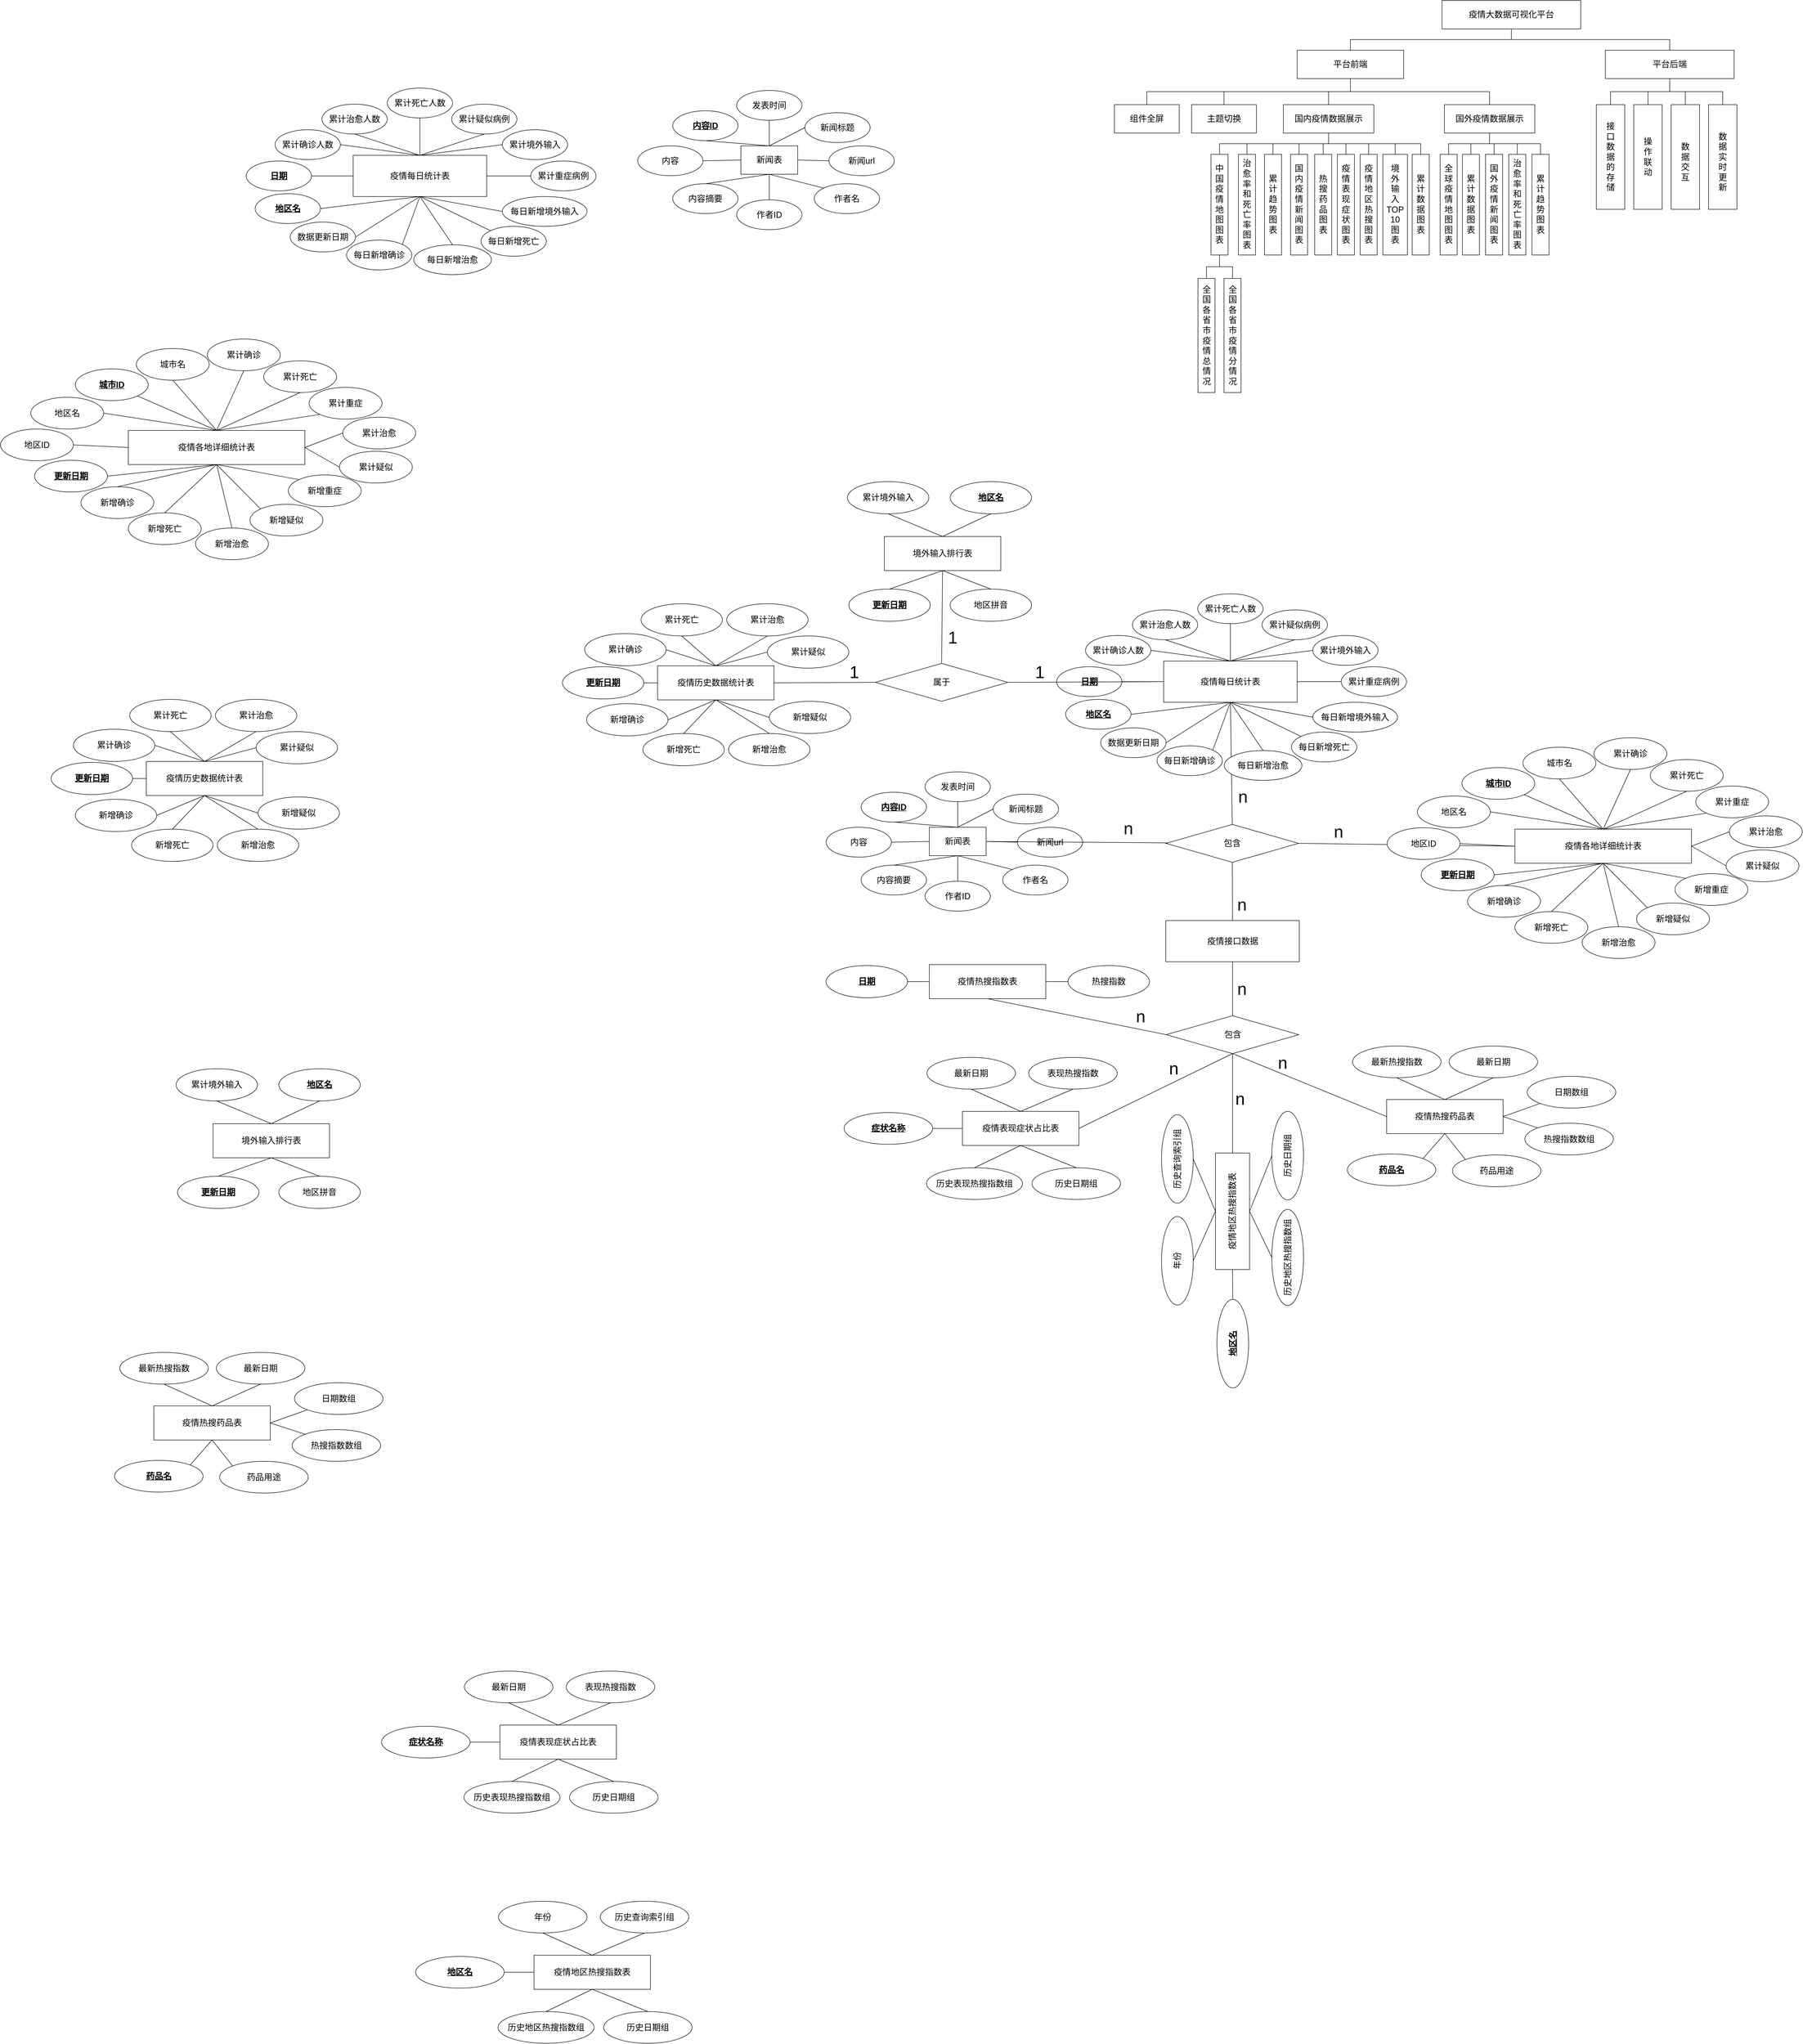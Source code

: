 <mxfile version="20.8.1" type="github">
  <diagram name="第 1 页" id="UEdug9_IwMbXUu6I8PIS">
    <mxGraphModel dx="6840" dy="1550" grid="0" gridSize="10" guides="1" tooltips="1" connect="1" arrows="1" fold="1" page="0" pageScale="1" pageWidth="827" pageHeight="1169" math="0" shadow="0">
      <root>
        <mxCell id="0" />
        <mxCell id="1" parent="0" />
        <mxCell id="BOajG0e2wCL7hpuUYJ67-6" style="edgeStyle=orthogonalEdgeStyle;rounded=0;orthogonalLoop=1;jettySize=auto;html=1;exitX=0.5;exitY=1;exitDx=0;exitDy=0;entryX=0.5;entryY=0;entryDx=0;entryDy=0;endArrow=none;endFill=0;" parent="1" source="BOajG0e2wCL7hpuUYJ67-2" target="BOajG0e2wCL7hpuUYJ67-3" edge="1">
          <mxGeometry relative="1" as="geometry" />
        </mxCell>
        <mxCell id="BOajG0e2wCL7hpuUYJ67-7" style="edgeStyle=orthogonalEdgeStyle;rounded=0;orthogonalLoop=1;jettySize=auto;html=1;exitX=0.5;exitY=1;exitDx=0;exitDy=0;entryX=0.5;entryY=0;entryDx=0;entryDy=0;endArrow=none;endFill=0;" parent="1" source="BOajG0e2wCL7hpuUYJ67-2" target="BOajG0e2wCL7hpuUYJ67-4" edge="1">
          <mxGeometry relative="1" as="geometry" />
        </mxCell>
        <mxCell id="BOajG0e2wCL7hpuUYJ67-2" value="&lt;font style=&quot;font-size: 18px;&quot;&gt;疫情大数据可视化平台&lt;/font&gt;" style="rounded=0;whiteSpace=wrap;html=1;" parent="1" vertex="1">
          <mxGeometry x="188" y="89" width="293" height="60" as="geometry" />
        </mxCell>
        <mxCell id="BOajG0e2wCL7hpuUYJ67-12" style="edgeStyle=orthogonalEdgeStyle;rounded=0;orthogonalLoop=1;jettySize=auto;html=1;exitX=0.5;exitY=1;exitDx=0;exitDy=0;endArrow=none;endFill=0;" parent="1" source="BOajG0e2wCL7hpuUYJ67-3" target="BOajG0e2wCL7hpuUYJ67-10" edge="1">
          <mxGeometry relative="1" as="geometry" />
        </mxCell>
        <mxCell id="BOajG0e2wCL7hpuUYJ67-13" style="edgeStyle=orthogonalEdgeStyle;rounded=0;orthogonalLoop=1;jettySize=auto;html=1;exitX=0.5;exitY=1;exitDx=0;exitDy=0;endArrow=none;endFill=0;" parent="1" source="BOajG0e2wCL7hpuUYJ67-3" target="BOajG0e2wCL7hpuUYJ67-11" edge="1">
          <mxGeometry relative="1" as="geometry" />
        </mxCell>
        <mxCell id="BOajG0e2wCL7hpuUYJ67-53" style="edgeStyle=orthogonalEdgeStyle;rounded=0;orthogonalLoop=1;jettySize=auto;html=1;exitX=0.5;exitY=1;exitDx=0;exitDy=0;endArrow=none;endFill=0;" parent="1" source="BOajG0e2wCL7hpuUYJ67-3" target="BOajG0e2wCL7hpuUYJ67-52" edge="1">
          <mxGeometry relative="1" as="geometry" />
        </mxCell>
        <mxCell id="BOajG0e2wCL7hpuUYJ67-55" style="edgeStyle=orthogonalEdgeStyle;rounded=0;orthogonalLoop=1;jettySize=auto;html=1;exitX=0.5;exitY=1;exitDx=0;exitDy=0;endArrow=none;endFill=0;" parent="1" source="BOajG0e2wCL7hpuUYJ67-3" target="BOajG0e2wCL7hpuUYJ67-54" edge="1">
          <mxGeometry relative="1" as="geometry" />
        </mxCell>
        <mxCell id="BOajG0e2wCL7hpuUYJ67-3" value="&lt;font style=&quot;font-size: 18px;&quot;&gt;平台前端&lt;/font&gt;" style="rounded=0;whiteSpace=wrap;html=1;" parent="1" vertex="1">
          <mxGeometry x="-118" y="194" width="225" height="60" as="geometry" />
        </mxCell>
        <mxCell id="BOajG0e2wCL7hpuUYJ67-58" style="edgeStyle=orthogonalEdgeStyle;rounded=0;orthogonalLoop=1;jettySize=auto;html=1;exitX=0.5;exitY=1;exitDx=0;exitDy=0;entryX=0;entryY=0.5;entryDx=0;entryDy=0;endArrow=none;endFill=0;" parent="1" source="BOajG0e2wCL7hpuUYJ67-4" target="BOajG0e2wCL7hpuUYJ67-48" edge="1">
          <mxGeometry relative="1" as="geometry" />
        </mxCell>
        <mxCell id="BOajG0e2wCL7hpuUYJ67-59" style="edgeStyle=orthogonalEdgeStyle;rounded=0;orthogonalLoop=1;jettySize=auto;html=1;exitX=0.5;exitY=1;exitDx=0;exitDy=0;entryX=0;entryY=0.5;entryDx=0;entryDy=0;endArrow=none;endFill=0;" parent="1" source="BOajG0e2wCL7hpuUYJ67-4" target="BOajG0e2wCL7hpuUYJ67-49" edge="1">
          <mxGeometry relative="1" as="geometry" />
        </mxCell>
        <mxCell id="BOajG0e2wCL7hpuUYJ67-60" style="edgeStyle=orthogonalEdgeStyle;rounded=0;orthogonalLoop=1;jettySize=auto;html=1;exitX=0.5;exitY=1;exitDx=0;exitDy=0;entryX=0;entryY=0.5;entryDx=0;entryDy=0;endArrow=none;endFill=0;" parent="1" source="BOajG0e2wCL7hpuUYJ67-4" target="BOajG0e2wCL7hpuUYJ67-50" edge="1">
          <mxGeometry relative="1" as="geometry" />
        </mxCell>
        <mxCell id="BOajG0e2wCL7hpuUYJ67-61" style="edgeStyle=orthogonalEdgeStyle;rounded=0;orthogonalLoop=1;jettySize=auto;html=1;exitX=0.5;exitY=1;exitDx=0;exitDy=0;entryX=0;entryY=0.5;entryDx=0;entryDy=0;endArrow=none;endFill=0;" parent="1" source="BOajG0e2wCL7hpuUYJ67-4" target="BOajG0e2wCL7hpuUYJ67-57" edge="1">
          <mxGeometry relative="1" as="geometry" />
        </mxCell>
        <mxCell id="BOajG0e2wCL7hpuUYJ67-4" value="&lt;font style=&quot;font-size: 18px;&quot;&gt;平台后端&lt;/font&gt;" style="rounded=0;whiteSpace=wrap;html=1;" parent="1" vertex="1">
          <mxGeometry x="533" y="194" width="272" height="60" as="geometry" />
        </mxCell>
        <mxCell id="BOajG0e2wCL7hpuUYJ67-25" style="edgeStyle=orthogonalEdgeStyle;rounded=0;orthogonalLoop=1;jettySize=auto;html=1;exitX=0.5;exitY=1;exitDx=0;exitDy=0;entryX=0;entryY=0.5;entryDx=0;entryDy=0;endArrow=none;endFill=0;" parent="1" source="BOajG0e2wCL7hpuUYJ67-10" target="BOajG0e2wCL7hpuUYJ67-22" edge="1">
          <mxGeometry relative="1" as="geometry" />
        </mxCell>
        <mxCell id="BOajG0e2wCL7hpuUYJ67-26" style="edgeStyle=orthogonalEdgeStyle;rounded=0;orthogonalLoop=1;jettySize=auto;html=1;exitX=0.5;exitY=1;exitDx=0;exitDy=0;entryX=0;entryY=0.5;entryDx=0;entryDy=0;endArrow=none;endFill=0;" parent="1" source="BOajG0e2wCL7hpuUYJ67-10" target="BOajG0e2wCL7hpuUYJ67-15" edge="1">
          <mxGeometry relative="1" as="geometry" />
        </mxCell>
        <mxCell id="BOajG0e2wCL7hpuUYJ67-27" style="edgeStyle=orthogonalEdgeStyle;rounded=0;orthogonalLoop=1;jettySize=auto;html=1;exitX=0.5;exitY=1;exitDx=0;exitDy=0;entryX=0;entryY=0.5;entryDx=0;entryDy=0;endArrow=none;endFill=0;" parent="1" source="BOajG0e2wCL7hpuUYJ67-10" target="BOajG0e2wCL7hpuUYJ67-16" edge="1">
          <mxGeometry relative="1" as="geometry" />
        </mxCell>
        <mxCell id="BOajG0e2wCL7hpuUYJ67-28" style="edgeStyle=orthogonalEdgeStyle;rounded=0;orthogonalLoop=1;jettySize=auto;html=1;exitX=0.5;exitY=1;exitDx=0;exitDy=0;entryX=0;entryY=0.5;entryDx=0;entryDy=0;endArrow=none;endFill=0;" parent="1" source="BOajG0e2wCL7hpuUYJ67-10" target="BOajG0e2wCL7hpuUYJ67-17" edge="1">
          <mxGeometry relative="1" as="geometry" />
        </mxCell>
        <mxCell id="BOajG0e2wCL7hpuUYJ67-29" style="edgeStyle=orthogonalEdgeStyle;rounded=0;orthogonalLoop=1;jettySize=auto;html=1;exitX=0.5;exitY=1;exitDx=0;exitDy=0;entryX=0;entryY=0.5;entryDx=0;entryDy=0;endArrow=none;endFill=0;" parent="1" source="BOajG0e2wCL7hpuUYJ67-10" target="BOajG0e2wCL7hpuUYJ67-18" edge="1">
          <mxGeometry relative="1" as="geometry" />
        </mxCell>
        <mxCell id="BOajG0e2wCL7hpuUYJ67-30" style="edgeStyle=orthogonalEdgeStyle;rounded=0;orthogonalLoop=1;jettySize=auto;html=1;exitX=0.5;exitY=1;exitDx=0;exitDy=0;entryX=0;entryY=0.5;entryDx=0;entryDy=0;endArrow=none;endFill=0;" parent="1" source="BOajG0e2wCL7hpuUYJ67-10" target="BOajG0e2wCL7hpuUYJ67-19" edge="1">
          <mxGeometry relative="1" as="geometry" />
        </mxCell>
        <mxCell id="BOajG0e2wCL7hpuUYJ67-31" style="edgeStyle=orthogonalEdgeStyle;rounded=0;orthogonalLoop=1;jettySize=auto;html=1;exitX=0.5;exitY=1;exitDx=0;exitDy=0;entryX=0;entryY=0.5;entryDx=0;entryDy=0;endArrow=none;endFill=0;" parent="1" source="BOajG0e2wCL7hpuUYJ67-10" target="BOajG0e2wCL7hpuUYJ67-20" edge="1">
          <mxGeometry relative="1" as="geometry" />
        </mxCell>
        <mxCell id="BOajG0e2wCL7hpuUYJ67-32" style="edgeStyle=orthogonalEdgeStyle;rounded=0;orthogonalLoop=1;jettySize=auto;html=1;exitX=0.5;exitY=1;exitDx=0;exitDy=0;entryX=0;entryY=0.5;entryDx=0;entryDy=0;endArrow=none;endFill=0;" parent="1" source="BOajG0e2wCL7hpuUYJ67-10" target="BOajG0e2wCL7hpuUYJ67-21" edge="1">
          <mxGeometry relative="1" as="geometry" />
        </mxCell>
        <mxCell id="BOajG0e2wCL7hpuUYJ67-39" style="edgeStyle=orthogonalEdgeStyle;rounded=0;orthogonalLoop=1;jettySize=auto;html=1;exitX=0.5;exitY=1;exitDx=0;exitDy=0;entryX=0;entryY=0.5;entryDx=0;entryDy=0;endArrow=none;endFill=0;" parent="1" source="BOajG0e2wCL7hpuUYJ67-10" target="BOajG0e2wCL7hpuUYJ67-37" edge="1">
          <mxGeometry relative="1" as="geometry" />
        </mxCell>
        <mxCell id="BOajG0e2wCL7hpuUYJ67-10" value="&lt;font style=&quot;font-size: 18px;&quot;&gt;国内疫情数据展示&lt;/font&gt;" style="rounded=0;whiteSpace=wrap;html=1;" parent="1" vertex="1">
          <mxGeometry x="-147" y="309" width="191" height="60" as="geometry" />
        </mxCell>
        <mxCell id="BOajG0e2wCL7hpuUYJ67-40" style="edgeStyle=orthogonalEdgeStyle;rounded=0;orthogonalLoop=1;jettySize=auto;html=1;exitX=0.5;exitY=1;exitDx=0;exitDy=0;entryX=0;entryY=0.5;entryDx=0;entryDy=0;endArrow=none;endFill=0;" parent="1" source="BOajG0e2wCL7hpuUYJ67-11" target="BOajG0e2wCL7hpuUYJ67-36" edge="1">
          <mxGeometry relative="1" as="geometry" />
        </mxCell>
        <mxCell id="BOajG0e2wCL7hpuUYJ67-41" style="edgeStyle=orthogonalEdgeStyle;rounded=0;orthogonalLoop=1;jettySize=auto;html=1;exitX=0.5;exitY=1;exitDx=0;exitDy=0;entryX=0;entryY=0.5;entryDx=0;entryDy=0;endArrow=none;endFill=0;" parent="1" source="BOajG0e2wCL7hpuUYJ67-11" target="BOajG0e2wCL7hpuUYJ67-38" edge="1">
          <mxGeometry relative="1" as="geometry" />
        </mxCell>
        <mxCell id="BOajG0e2wCL7hpuUYJ67-43" style="edgeStyle=orthogonalEdgeStyle;rounded=0;orthogonalLoop=1;jettySize=auto;html=1;exitX=0.5;exitY=1;exitDx=0;exitDy=0;entryX=0;entryY=0.5;entryDx=0;entryDy=0;endArrow=none;endFill=0;" parent="1" source="BOajG0e2wCL7hpuUYJ67-11" target="BOajG0e2wCL7hpuUYJ67-42" edge="1">
          <mxGeometry relative="1" as="geometry" />
        </mxCell>
        <mxCell id="BOajG0e2wCL7hpuUYJ67-46" style="edgeStyle=orthogonalEdgeStyle;rounded=0;orthogonalLoop=1;jettySize=auto;html=1;exitX=0.5;exitY=1;exitDx=0;exitDy=0;entryX=0;entryY=0.5;entryDx=0;entryDy=0;endArrow=none;endFill=0;" parent="1" source="BOajG0e2wCL7hpuUYJ67-11" target="BOajG0e2wCL7hpuUYJ67-44" edge="1">
          <mxGeometry relative="1" as="geometry" />
        </mxCell>
        <mxCell id="BOajG0e2wCL7hpuUYJ67-47" style="edgeStyle=orthogonalEdgeStyle;rounded=0;orthogonalLoop=1;jettySize=auto;html=1;exitX=0.5;exitY=1;exitDx=0;exitDy=0;entryX=0;entryY=0.5;entryDx=0;entryDy=0;endArrow=none;endFill=0;" parent="1" source="BOajG0e2wCL7hpuUYJ67-11" target="BOajG0e2wCL7hpuUYJ67-45" edge="1">
          <mxGeometry relative="1" as="geometry" />
        </mxCell>
        <mxCell id="BOajG0e2wCL7hpuUYJ67-11" value="&lt;font style=&quot;font-size: 18px;&quot;&gt;国外疫情数据展示&lt;/font&gt;" style="rounded=0;whiteSpace=wrap;html=1;" parent="1" vertex="1">
          <mxGeometry x="193" y="309" width="191" height="60" as="geometry" />
        </mxCell>
        <mxCell id="BOajG0e2wCL7hpuUYJ67-15" value="&lt;font style=&quot;font-size: 18px;&quot;&gt;治愈率和死亡率图表&lt;/font&gt;" style="rounded=0;whiteSpace=wrap;html=1;flipV=1;flipH=1;direction=south;labelBorderColor=none;labelPosition=center;verticalLabelPosition=middle;align=center;verticalAlign=middle;" parent="1" vertex="1">
          <mxGeometry x="-242" y="414" width="36" height="212.5" as="geometry" />
        </mxCell>
        <mxCell id="BOajG0e2wCL7hpuUYJ67-16" value="&lt;font style=&quot;font-size: 18px;&quot;&gt;累计趋势图表&lt;/font&gt;" style="rounded=0;whiteSpace=wrap;html=1;flipV=1;flipH=1;direction=south;labelBorderColor=none;labelPosition=center;verticalLabelPosition=middle;align=center;verticalAlign=middle;" parent="1" vertex="1">
          <mxGeometry x="-187" y="414" width="36" height="212.5" as="geometry" />
        </mxCell>
        <mxCell id="BOajG0e2wCL7hpuUYJ67-17" value="&lt;span style=&quot;font-size: 18px;&quot;&gt;国内疫情新闻图表&lt;/span&gt;" style="rounded=0;whiteSpace=wrap;html=1;flipV=1;flipH=1;direction=south;labelBorderColor=none;labelPosition=center;verticalLabelPosition=middle;align=center;verticalAlign=middle;" parent="1" vertex="1">
          <mxGeometry x="-132" y="414" width="36" height="212.5" as="geometry" />
        </mxCell>
        <mxCell id="BOajG0e2wCL7hpuUYJ67-18" value="&lt;span style=&quot;font-size: 18px;&quot;&gt;热搜药品图表&lt;/span&gt;" style="rounded=0;whiteSpace=wrap;html=1;flipV=1;flipH=1;direction=south;labelBorderColor=none;labelPosition=center;verticalLabelPosition=middle;align=center;verticalAlign=middle;" parent="1" vertex="1">
          <mxGeometry x="-81" y="414" width="36" height="212.5" as="geometry" />
        </mxCell>
        <mxCell id="BOajG0e2wCL7hpuUYJ67-19" value="&lt;span style=&quot;font-size: 18px;&quot;&gt;疫情表现症状图表&lt;/span&gt;" style="rounded=0;whiteSpace=wrap;html=1;flipV=1;flipH=1;direction=south;labelBorderColor=none;labelPosition=center;verticalLabelPosition=middle;align=center;verticalAlign=middle;" parent="1" vertex="1">
          <mxGeometry x="-33" y="414" width="36" height="212.5" as="geometry" />
        </mxCell>
        <mxCell id="BOajG0e2wCL7hpuUYJ67-20" value="&lt;span style=&quot;font-size: 18px;&quot;&gt;疫情地区热搜图表&lt;/span&gt;" style="rounded=0;whiteSpace=wrap;html=1;flipV=1;flipH=1;direction=south;labelBorderColor=none;labelPosition=center;verticalLabelPosition=middle;align=center;verticalAlign=middle;" parent="1" vertex="1">
          <mxGeometry x="15" y="414" width="36" height="212.5" as="geometry" />
        </mxCell>
        <mxCell id="BOajG0e2wCL7hpuUYJ67-21" value="&lt;span style=&quot;font-size: 18px;&quot;&gt;境&lt;br&gt;外&lt;br&gt;输&lt;br&gt;入&lt;br&gt;TOP&lt;br&gt;10&lt;br&gt;图&lt;br&gt;表&lt;/span&gt;" style="rounded=0;whiteSpace=wrap;html=1;flipV=1;flipH=1;direction=south;labelBorderColor=none;labelPosition=center;verticalLabelPosition=middle;align=center;verticalAlign=middle;" parent="1" vertex="1">
          <mxGeometry x="63" y="414" width="52" height="212.5" as="geometry" />
        </mxCell>
        <mxCell id="BOajG0e2wCL7hpuUYJ67-34" style="edgeStyle=orthogonalEdgeStyle;rounded=0;orthogonalLoop=1;jettySize=auto;html=1;exitX=1;exitY=0.5;exitDx=0;exitDy=0;entryX=0;entryY=0.5;entryDx=0;entryDy=0;endArrow=none;endFill=0;" parent="1" source="BOajG0e2wCL7hpuUYJ67-22" target="BOajG0e2wCL7hpuUYJ67-23" edge="1">
          <mxGeometry relative="1" as="geometry" />
        </mxCell>
        <mxCell id="BOajG0e2wCL7hpuUYJ67-35" style="edgeStyle=orthogonalEdgeStyle;rounded=0;orthogonalLoop=1;jettySize=auto;html=1;exitX=1;exitY=0.5;exitDx=0;exitDy=0;entryX=0;entryY=0.5;entryDx=0;entryDy=0;endArrow=none;endFill=0;" parent="1" source="BOajG0e2wCL7hpuUYJ67-22" target="BOajG0e2wCL7hpuUYJ67-24" edge="1">
          <mxGeometry relative="1" as="geometry" />
        </mxCell>
        <mxCell id="BOajG0e2wCL7hpuUYJ67-22" value="&lt;span style=&quot;font-size: 18px;&quot;&gt;中国疫情地图图表&lt;/span&gt;" style="rounded=0;whiteSpace=wrap;html=1;flipV=1;flipH=1;direction=south;labelBorderColor=none;labelPosition=center;verticalLabelPosition=middle;align=center;verticalAlign=middle;" parent="1" vertex="1">
          <mxGeometry x="-300" y="414" width="36" height="212.5" as="geometry" />
        </mxCell>
        <mxCell id="BOajG0e2wCL7hpuUYJ67-23" value="&lt;span style=&quot;font-size: 18px;&quot;&gt;全国各省市疫情总情况&lt;/span&gt;" style="rounded=0;whiteSpace=wrap;html=1;flipV=1;flipH=1;direction=south;labelBorderColor=none;labelPosition=center;verticalLabelPosition=middle;align=center;verticalAlign=middle;" parent="1" vertex="1">
          <mxGeometry x="-327.5" y="676" width="36" height="241" as="geometry" />
        </mxCell>
        <mxCell id="BOajG0e2wCL7hpuUYJ67-24" value="&lt;span style=&quot;font-size: 18px;&quot;&gt;全国各省市疫情分情况&lt;/span&gt;" style="rounded=0;whiteSpace=wrap;html=1;flipV=1;flipH=1;direction=south;labelBorderColor=none;labelPosition=center;verticalLabelPosition=middle;align=center;verticalAlign=middle;" parent="1" vertex="1">
          <mxGeometry x="-272.5" y="676" width="36" height="241" as="geometry" />
        </mxCell>
        <mxCell id="BOajG0e2wCL7hpuUYJ67-36" value="&lt;span style=&quot;font-size: 18px;&quot;&gt;全球疫情地图图表&lt;/span&gt;" style="rounded=0;whiteSpace=wrap;html=1;flipV=1;flipH=1;direction=south;labelBorderColor=none;labelPosition=center;verticalLabelPosition=middle;align=center;verticalAlign=middle;" parent="1" vertex="1">
          <mxGeometry x="184" y="414" width="36" height="212.5" as="geometry" />
        </mxCell>
        <mxCell id="BOajG0e2wCL7hpuUYJ67-37" value="&lt;font style=&quot;font-size: 18px;&quot;&gt;累计数据图表&lt;/font&gt;" style="rounded=0;whiteSpace=wrap;html=1;flipV=1;flipH=1;direction=south;labelBorderColor=none;labelPosition=center;verticalLabelPosition=middle;align=center;verticalAlign=middle;" parent="1" vertex="1">
          <mxGeometry x="125" y="414" width="36" height="212.5" as="geometry" />
        </mxCell>
        <mxCell id="BOajG0e2wCL7hpuUYJ67-38" value="&lt;font style=&quot;font-size: 18px;&quot;&gt;累计数据图表&lt;/font&gt;" style="rounded=0;whiteSpace=wrap;html=1;flipV=1;flipH=1;direction=south;labelBorderColor=none;labelPosition=center;verticalLabelPosition=middle;align=center;verticalAlign=middle;" parent="1" vertex="1">
          <mxGeometry x="231" y="414" width="36" height="212.5" as="geometry" />
        </mxCell>
        <mxCell id="BOajG0e2wCL7hpuUYJ67-42" value="&lt;span style=&quot;font-size: 18px;&quot;&gt;国外疫情新闻图表&lt;/span&gt;" style="rounded=0;whiteSpace=wrap;html=1;flipV=1;flipH=1;direction=south;labelBorderColor=none;labelPosition=center;verticalLabelPosition=middle;align=center;verticalAlign=middle;" parent="1" vertex="1">
          <mxGeometry x="280" y="414" width="36" height="212.5" as="geometry" />
        </mxCell>
        <mxCell id="BOajG0e2wCL7hpuUYJ67-44" value="&lt;font style=&quot;font-size: 18px;&quot;&gt;治愈率和死亡率图表&lt;/font&gt;" style="rounded=0;whiteSpace=wrap;html=1;flipV=1;flipH=1;direction=south;labelBorderColor=none;labelPosition=center;verticalLabelPosition=middle;align=center;verticalAlign=middle;" parent="1" vertex="1">
          <mxGeometry x="329" y="414" width="36" height="212.5" as="geometry" />
        </mxCell>
        <mxCell id="BOajG0e2wCL7hpuUYJ67-45" value="&lt;font style=&quot;font-size: 18px;&quot;&gt;累计趋势图表&lt;/font&gt;" style="rounded=0;whiteSpace=wrap;html=1;flipV=1;flipH=1;direction=south;labelBorderColor=none;labelPosition=center;verticalLabelPosition=middle;align=center;verticalAlign=middle;" parent="1" vertex="1">
          <mxGeometry x="378" y="414" width="36" height="212.5" as="geometry" />
        </mxCell>
        <mxCell id="BOajG0e2wCL7hpuUYJ67-48" value="&lt;font style=&quot;font-size: 18px;&quot;&gt;接&lt;br&gt;口&lt;br&gt;数&lt;br&gt;据&lt;br&gt;的&lt;br&gt;存&lt;br&gt;储&lt;/font&gt;" style="rounded=0;whiteSpace=wrap;html=1;direction=south;" parent="1" vertex="1">
          <mxGeometry x="514" y="309" width="60" height="221" as="geometry" />
        </mxCell>
        <mxCell id="BOajG0e2wCL7hpuUYJ67-49" value="&lt;span style=&quot;font-size: 18px;&quot;&gt;操&lt;br&gt;作&lt;br&gt;联&lt;br&gt;动&lt;/span&gt;" style="rounded=0;whiteSpace=wrap;html=1;direction=south;" parent="1" vertex="1">
          <mxGeometry x="593" y="309" width="60" height="221" as="geometry" />
        </mxCell>
        <mxCell id="BOajG0e2wCL7hpuUYJ67-50" value="&lt;span style=&quot;font-size: 18px;&quot;&gt;&lt;br&gt;数&lt;br&gt;据&lt;br&gt;交&lt;br&gt;互&lt;/span&gt;" style="rounded=0;whiteSpace=wrap;html=1;direction=south;" parent="1" vertex="1">
          <mxGeometry x="672" y="309" width="60" height="221" as="geometry" />
        </mxCell>
        <mxCell id="BOajG0e2wCL7hpuUYJ67-52" value="&lt;font style=&quot;font-size: 18px;&quot;&gt;主题切换&lt;/font&gt;" style="rounded=0;whiteSpace=wrap;html=1;" parent="1" vertex="1">
          <mxGeometry x="-341" y="309" width="137" height="60" as="geometry" />
        </mxCell>
        <mxCell id="BOajG0e2wCL7hpuUYJ67-54" value="&lt;font style=&quot;font-size: 18px;&quot;&gt;组件全屏&lt;/font&gt;" style="rounded=0;whiteSpace=wrap;html=1;" parent="1" vertex="1">
          <mxGeometry x="-504" y="309" width="137" height="60" as="geometry" />
        </mxCell>
        <mxCell id="BOajG0e2wCL7hpuUYJ67-57" value="&lt;span style=&quot;font-size: 18px;&quot;&gt;&lt;br&gt;数&lt;br&gt;据&lt;br&gt;实&lt;br&gt;时&lt;br&gt;更&lt;br&gt;新&lt;br&gt;&lt;/span&gt;" style="rounded=0;whiteSpace=wrap;html=1;direction=south;" parent="1" vertex="1">
          <mxGeometry x="751" y="309" width="60" height="221" as="geometry" />
        </mxCell>
        <mxCell id="s5Gfsr77yvl_gxEFu3jo-158" value="" style="group" vertex="1" connectable="0" parent="1">
          <mxGeometry x="-1980" y="4103" width="584" height="300" as="geometry" />
        </mxCell>
        <mxCell id="s5Gfsr77yvl_gxEFu3jo-159" value="疫情地区热搜指数表" style="rounded=0;whiteSpace=wrap;html=1;fontSize=18;" vertex="1" parent="s5Gfsr77yvl_gxEFu3jo-158">
          <mxGeometry x="250" y="114" width="246" height="72" as="geometry" />
        </mxCell>
        <mxCell id="s5Gfsr77yvl_gxEFu3jo-160" style="edgeStyle=none;rounded=0;orthogonalLoop=1;jettySize=auto;html=1;exitX=1;exitY=0.5;exitDx=0;exitDy=0;entryX=0;entryY=0.5;entryDx=0;entryDy=0;fontSize=18;endArrow=none;endFill=0;" edge="1" parent="s5Gfsr77yvl_gxEFu3jo-158" source="s5Gfsr77yvl_gxEFu3jo-161" target="s5Gfsr77yvl_gxEFu3jo-159">
          <mxGeometry relative="1" as="geometry" />
        </mxCell>
        <mxCell id="s5Gfsr77yvl_gxEFu3jo-161" value="&lt;b&gt;&lt;u&gt;地区名&lt;/u&gt;&lt;/b&gt;" style="ellipse;whiteSpace=wrap;html=1;fontSize=18;" vertex="1" parent="s5Gfsr77yvl_gxEFu3jo-158">
          <mxGeometry y="116.5" width="187" height="67" as="geometry" />
        </mxCell>
        <mxCell id="s5Gfsr77yvl_gxEFu3jo-162" style="edgeStyle=none;rounded=0;orthogonalLoop=1;jettySize=auto;html=1;exitX=0.5;exitY=1;exitDx=0;exitDy=0;entryX=0.5;entryY=0;entryDx=0;entryDy=0;fontSize=18;endArrow=none;endFill=0;" edge="1" parent="s5Gfsr77yvl_gxEFu3jo-158" source="s5Gfsr77yvl_gxEFu3jo-163" target="s5Gfsr77yvl_gxEFu3jo-159">
          <mxGeometry relative="1" as="geometry" />
        </mxCell>
        <mxCell id="s5Gfsr77yvl_gxEFu3jo-163" value="年份" style="ellipse;whiteSpace=wrap;html=1;fontSize=18;" vertex="1" parent="s5Gfsr77yvl_gxEFu3jo-158">
          <mxGeometry x="175" width="187" height="67" as="geometry" />
        </mxCell>
        <mxCell id="s5Gfsr77yvl_gxEFu3jo-164" style="edgeStyle=none;rounded=0;orthogonalLoop=1;jettySize=auto;html=1;exitX=0.5;exitY=0;exitDx=0;exitDy=0;entryX=0.5;entryY=1;entryDx=0;entryDy=0;fontSize=18;endArrow=none;endFill=0;" edge="1" parent="s5Gfsr77yvl_gxEFu3jo-158" source="s5Gfsr77yvl_gxEFu3jo-165" target="s5Gfsr77yvl_gxEFu3jo-159">
          <mxGeometry relative="1" as="geometry" />
        </mxCell>
        <mxCell id="s5Gfsr77yvl_gxEFu3jo-165" value="历史日期组" style="ellipse;whiteSpace=wrap;html=1;fontSize=18;" vertex="1" parent="s5Gfsr77yvl_gxEFu3jo-158">
          <mxGeometry x="397" y="233" width="187" height="67" as="geometry" />
        </mxCell>
        <mxCell id="s5Gfsr77yvl_gxEFu3jo-166" style="edgeStyle=none;rounded=0;orthogonalLoop=1;jettySize=auto;html=1;exitX=0.5;exitY=1;exitDx=0;exitDy=0;entryX=0.5;entryY=0;entryDx=0;entryDy=0;fontSize=18;endArrow=none;endFill=0;" edge="1" parent="s5Gfsr77yvl_gxEFu3jo-158" source="s5Gfsr77yvl_gxEFu3jo-167" target="s5Gfsr77yvl_gxEFu3jo-159">
          <mxGeometry relative="1" as="geometry" />
        </mxCell>
        <mxCell id="s5Gfsr77yvl_gxEFu3jo-167" value="历史查询索引组" style="ellipse;whiteSpace=wrap;html=1;fontSize=18;" vertex="1" parent="s5Gfsr77yvl_gxEFu3jo-158">
          <mxGeometry x="390" width="187" height="67" as="geometry" />
        </mxCell>
        <mxCell id="s5Gfsr77yvl_gxEFu3jo-168" style="edgeStyle=none;rounded=0;orthogonalLoop=1;jettySize=auto;html=1;exitX=0.5;exitY=0;exitDx=0;exitDy=0;entryX=0.5;entryY=1;entryDx=0;entryDy=0;fontSize=18;endArrow=none;endFill=0;" edge="1" parent="s5Gfsr77yvl_gxEFu3jo-158" source="s5Gfsr77yvl_gxEFu3jo-169" target="s5Gfsr77yvl_gxEFu3jo-159">
          <mxGeometry relative="1" as="geometry" />
        </mxCell>
        <mxCell id="s5Gfsr77yvl_gxEFu3jo-169" value="历史地区热搜指数组" style="ellipse;whiteSpace=wrap;html=1;fontSize=18;" vertex="1" parent="s5Gfsr77yvl_gxEFu3jo-158">
          <mxGeometry x="174" y="233" width="203" height="67" as="geometry" />
        </mxCell>
        <mxCell id="s5Gfsr77yvl_gxEFu3jo-303" style="edgeStyle=none;rounded=0;orthogonalLoop=1;jettySize=auto;html=1;exitX=0.5;exitY=1;exitDx=0;exitDy=0;entryX=0.5;entryY=0;entryDx=0;entryDy=0;fontSize=18;endArrow=none;endFill=0;" edge="1" parent="1" source="s5Gfsr77yvl_gxEFu3jo-170" target="s5Gfsr77yvl_gxEFu3jo-302">
          <mxGeometry relative="1" as="geometry" />
        </mxCell>
        <mxCell id="s5Gfsr77yvl_gxEFu3jo-170" value="&lt;span style=&quot;font-size: 18px;&quot;&gt;疫情接口数据&lt;/span&gt;" style="rounded=0;whiteSpace=wrap;html=1;" vertex="1" parent="1">
          <mxGeometry x="-395.5" y="2032" width="282" height="87" as="geometry" />
        </mxCell>
        <mxCell id="s5Gfsr77yvl_gxEFu3jo-231" style="edgeStyle=none;rounded=0;orthogonalLoop=1;jettySize=auto;html=1;exitX=0.5;exitY=1;exitDx=0;exitDy=0;entryX=0.5;entryY=0;entryDx=0;entryDy=0;fontSize=18;endArrow=none;endFill=0;" edge="1" parent="1" source="s5Gfsr77yvl_gxEFu3jo-171" target="s5Gfsr77yvl_gxEFu3jo-170">
          <mxGeometry relative="1" as="geometry" />
        </mxCell>
        <mxCell id="s5Gfsr77yvl_gxEFu3jo-232" style="edgeStyle=none;rounded=0;orthogonalLoop=1;jettySize=auto;html=1;exitX=0.5;exitY=0;exitDx=0;exitDy=0;entryX=0.5;entryY=1;entryDx=0;entryDy=0;fontSize=18;endArrow=none;endFill=0;" edge="1" parent="1" source="s5Gfsr77yvl_gxEFu3jo-171" target="s5Gfsr77yvl_gxEFu3jo-182">
          <mxGeometry relative="1" as="geometry" />
        </mxCell>
        <mxCell id="s5Gfsr77yvl_gxEFu3jo-301" style="edgeStyle=none;rounded=0;orthogonalLoop=1;jettySize=auto;html=1;exitX=1;exitY=0.5;exitDx=0;exitDy=0;entryX=0;entryY=0.5;entryDx=0;entryDy=0;fontSize=18;endArrow=none;endFill=0;" edge="1" parent="1" source="s5Gfsr77yvl_gxEFu3jo-171" target="s5Gfsr77yvl_gxEFu3jo-269">
          <mxGeometry relative="1" as="geometry" />
        </mxCell>
        <mxCell id="s5Gfsr77yvl_gxEFu3jo-171" value="包含" style="rhombus;whiteSpace=wrap;html=1;fontSize=18;" vertex="1" parent="1">
          <mxGeometry x="-395" y="1829" width="280" height="80" as="geometry" />
        </mxCell>
        <mxCell id="s5Gfsr77yvl_gxEFu3jo-172" value="" style="group" vertex="1" connectable="0" parent="1">
          <mxGeometry x="-2338" y="274" width="739" height="394" as="geometry" />
        </mxCell>
        <mxCell id="s5Gfsr77yvl_gxEFu3jo-20" value="&lt;font style=&quot;font-size: 18px;&quot;&gt;疫情每日统计表&lt;/font&gt;" style="rounded=0;whiteSpace=wrap;html=1;" vertex="1" parent="s5Gfsr77yvl_gxEFu3jo-172">
          <mxGeometry x="226" y="142" width="282" height="87" as="geometry" />
        </mxCell>
        <mxCell id="s5Gfsr77yvl_gxEFu3jo-41" style="edgeStyle=none;rounded=0;orthogonalLoop=1;jettySize=auto;html=1;exitX=1;exitY=0.5;exitDx=0;exitDy=0;entryX=0;entryY=0.5;entryDx=0;entryDy=0;fontSize=18;endArrow=none;endFill=0;" edge="1" parent="s5Gfsr77yvl_gxEFu3jo-172" source="s5Gfsr77yvl_gxEFu3jo-21" target="s5Gfsr77yvl_gxEFu3jo-20">
          <mxGeometry relative="1" as="geometry" />
        </mxCell>
        <mxCell id="s5Gfsr77yvl_gxEFu3jo-21" value="&lt;b&gt;&lt;u&gt;日期&lt;/u&gt;&lt;/b&gt;" style="ellipse;whiteSpace=wrap;html=1;fontSize=18;" vertex="1" parent="s5Gfsr77yvl_gxEFu3jo-172">
          <mxGeometry y="154" width="138" height="63" as="geometry" />
        </mxCell>
        <mxCell id="s5Gfsr77yvl_gxEFu3jo-40" style="edgeStyle=none;rounded=0;orthogonalLoop=1;jettySize=auto;html=1;exitX=1;exitY=0.5;exitDx=0;exitDy=0;entryX=0.5;entryY=0;entryDx=0;entryDy=0;fontSize=18;endArrow=none;endFill=0;" edge="1" parent="s5Gfsr77yvl_gxEFu3jo-172" source="s5Gfsr77yvl_gxEFu3jo-23" target="s5Gfsr77yvl_gxEFu3jo-20">
          <mxGeometry relative="1" as="geometry" />
        </mxCell>
        <mxCell id="s5Gfsr77yvl_gxEFu3jo-23" value="累计确诊人数" style="ellipse;whiteSpace=wrap;html=1;fontSize=18;" vertex="1" parent="s5Gfsr77yvl_gxEFu3jo-172">
          <mxGeometry x="61" y="88" width="138" height="63" as="geometry" />
        </mxCell>
        <mxCell id="s5Gfsr77yvl_gxEFu3jo-35" style="edgeStyle=none;rounded=0;orthogonalLoop=1;jettySize=auto;html=1;exitX=0.5;exitY=1;exitDx=0;exitDy=0;entryX=0.5;entryY=0;entryDx=0;entryDy=0;fontSize=18;endArrow=none;endFill=0;" edge="1" parent="s5Gfsr77yvl_gxEFu3jo-172" source="s5Gfsr77yvl_gxEFu3jo-24" target="s5Gfsr77yvl_gxEFu3jo-20">
          <mxGeometry relative="1" as="geometry" />
        </mxCell>
        <mxCell id="s5Gfsr77yvl_gxEFu3jo-24" value="累计治愈人数" style="ellipse;whiteSpace=wrap;html=1;fontSize=18;" vertex="1" parent="s5Gfsr77yvl_gxEFu3jo-172">
          <mxGeometry x="160" y="34" width="138" height="63" as="geometry" />
        </mxCell>
        <mxCell id="s5Gfsr77yvl_gxEFu3jo-34" style="edgeStyle=none;rounded=0;orthogonalLoop=1;jettySize=auto;html=1;exitX=0.5;exitY=1;exitDx=0;exitDy=0;entryX=0.5;entryY=0;entryDx=0;entryDy=0;fontSize=18;endArrow=none;endFill=0;" edge="1" parent="s5Gfsr77yvl_gxEFu3jo-172" source="s5Gfsr77yvl_gxEFu3jo-25" target="s5Gfsr77yvl_gxEFu3jo-20">
          <mxGeometry relative="1" as="geometry" />
        </mxCell>
        <mxCell id="s5Gfsr77yvl_gxEFu3jo-25" value="累计死亡人数" style="ellipse;whiteSpace=wrap;html=1;fontSize=18;" vertex="1" parent="s5Gfsr77yvl_gxEFu3jo-172">
          <mxGeometry x="298" width="138" height="63" as="geometry" />
        </mxCell>
        <mxCell id="s5Gfsr77yvl_gxEFu3jo-38" style="edgeStyle=none;rounded=0;orthogonalLoop=1;jettySize=auto;html=1;exitX=0.5;exitY=1;exitDx=0;exitDy=0;entryX=0.5;entryY=0;entryDx=0;entryDy=0;fontSize=18;endArrow=none;endFill=0;" edge="1" parent="s5Gfsr77yvl_gxEFu3jo-172" source="s5Gfsr77yvl_gxEFu3jo-26" target="s5Gfsr77yvl_gxEFu3jo-20">
          <mxGeometry relative="1" as="geometry" />
        </mxCell>
        <mxCell id="s5Gfsr77yvl_gxEFu3jo-26" value="累计疑似病例" style="ellipse;whiteSpace=wrap;html=1;fontSize=18;" vertex="1" parent="s5Gfsr77yvl_gxEFu3jo-172">
          <mxGeometry x="434" y="34" width="138" height="63" as="geometry" />
        </mxCell>
        <mxCell id="s5Gfsr77yvl_gxEFu3jo-42" style="edgeStyle=none;rounded=0;orthogonalLoop=1;jettySize=auto;html=1;exitX=0;exitY=0.5;exitDx=0;exitDy=0;entryX=1;entryY=0.5;entryDx=0;entryDy=0;fontSize=18;endArrow=none;endFill=0;" edge="1" parent="s5Gfsr77yvl_gxEFu3jo-172" source="s5Gfsr77yvl_gxEFu3jo-27" target="s5Gfsr77yvl_gxEFu3jo-20">
          <mxGeometry relative="1" as="geometry" />
        </mxCell>
        <mxCell id="s5Gfsr77yvl_gxEFu3jo-27" value="累计重症病例" style="ellipse;whiteSpace=wrap;html=1;fontSize=18;" vertex="1" parent="s5Gfsr77yvl_gxEFu3jo-172">
          <mxGeometry x="601" y="154" width="138" height="63" as="geometry" />
        </mxCell>
        <mxCell id="s5Gfsr77yvl_gxEFu3jo-43" style="edgeStyle=none;rounded=0;orthogonalLoop=1;jettySize=auto;html=1;exitX=1;exitY=0.5;exitDx=0;exitDy=0;entryX=0.5;entryY=1;entryDx=0;entryDy=0;fontSize=18;endArrow=none;endFill=0;" edge="1" parent="s5Gfsr77yvl_gxEFu3jo-172" source="s5Gfsr77yvl_gxEFu3jo-28" target="s5Gfsr77yvl_gxEFu3jo-20">
          <mxGeometry relative="1" as="geometry" />
        </mxCell>
        <mxCell id="s5Gfsr77yvl_gxEFu3jo-28" value="数据更新日期" style="ellipse;whiteSpace=wrap;html=1;fontSize=18;" vertex="1" parent="s5Gfsr77yvl_gxEFu3jo-172">
          <mxGeometry x="93" y="283" width="138" height="63" as="geometry" />
        </mxCell>
        <mxCell id="s5Gfsr77yvl_gxEFu3jo-44" style="edgeStyle=none;rounded=0;orthogonalLoop=1;jettySize=auto;html=1;exitX=1;exitY=0;exitDx=0;exitDy=0;entryX=0.5;entryY=1;entryDx=0;entryDy=0;fontSize=18;endArrow=none;endFill=0;" edge="1" parent="s5Gfsr77yvl_gxEFu3jo-172" source="s5Gfsr77yvl_gxEFu3jo-29" target="s5Gfsr77yvl_gxEFu3jo-20">
          <mxGeometry relative="1" as="geometry" />
        </mxCell>
        <mxCell id="s5Gfsr77yvl_gxEFu3jo-29" value="每日新增确诊" style="ellipse;whiteSpace=wrap;html=1;fontSize=18;" vertex="1" parent="s5Gfsr77yvl_gxEFu3jo-172">
          <mxGeometry x="212" y="321" width="138" height="63" as="geometry" />
        </mxCell>
        <mxCell id="s5Gfsr77yvl_gxEFu3jo-45" style="edgeStyle=none;rounded=0;orthogonalLoop=1;jettySize=auto;html=1;exitX=0.5;exitY=0;exitDx=0;exitDy=0;entryX=0.5;entryY=1;entryDx=0;entryDy=0;fontSize=18;endArrow=none;endFill=0;" edge="1" parent="s5Gfsr77yvl_gxEFu3jo-172" source="s5Gfsr77yvl_gxEFu3jo-30" target="s5Gfsr77yvl_gxEFu3jo-20">
          <mxGeometry relative="1" as="geometry" />
        </mxCell>
        <mxCell id="s5Gfsr77yvl_gxEFu3jo-30" value="每日新增治愈" style="ellipse;whiteSpace=wrap;html=1;fontSize=18;" vertex="1" parent="s5Gfsr77yvl_gxEFu3jo-172">
          <mxGeometry x="354" y="331" width="164" height="63" as="geometry" />
        </mxCell>
        <mxCell id="s5Gfsr77yvl_gxEFu3jo-46" style="edgeStyle=none;rounded=0;orthogonalLoop=1;jettySize=auto;html=1;exitX=0;exitY=0;exitDx=0;exitDy=0;entryX=0.5;entryY=1;entryDx=0;entryDy=0;fontSize=18;endArrow=none;endFill=0;" edge="1" parent="s5Gfsr77yvl_gxEFu3jo-172" source="s5Gfsr77yvl_gxEFu3jo-31" target="s5Gfsr77yvl_gxEFu3jo-20">
          <mxGeometry relative="1" as="geometry" />
        </mxCell>
        <mxCell id="s5Gfsr77yvl_gxEFu3jo-31" value="每日新增死亡" style="ellipse;whiteSpace=wrap;html=1;fontSize=18;" vertex="1" parent="s5Gfsr77yvl_gxEFu3jo-172">
          <mxGeometry x="496" y="292" width="138" height="63" as="geometry" />
        </mxCell>
        <mxCell id="s5Gfsr77yvl_gxEFu3jo-39" style="edgeStyle=none;rounded=0;orthogonalLoop=1;jettySize=auto;html=1;exitX=0;exitY=0.5;exitDx=0;exitDy=0;entryX=0.5;entryY=0;entryDx=0;entryDy=0;fontSize=18;endArrow=none;endFill=0;" edge="1" parent="s5Gfsr77yvl_gxEFu3jo-172" source="s5Gfsr77yvl_gxEFu3jo-32" target="s5Gfsr77yvl_gxEFu3jo-20">
          <mxGeometry relative="1" as="geometry" />
        </mxCell>
        <mxCell id="s5Gfsr77yvl_gxEFu3jo-32" value="累计境外输入" style="ellipse;whiteSpace=wrap;html=1;fontSize=18;" vertex="1" parent="s5Gfsr77yvl_gxEFu3jo-172">
          <mxGeometry x="541" y="88" width="138" height="63" as="geometry" />
        </mxCell>
        <mxCell id="s5Gfsr77yvl_gxEFu3jo-47" style="edgeStyle=none;rounded=0;orthogonalLoop=1;jettySize=auto;html=1;exitX=0;exitY=0.5;exitDx=0;exitDy=0;entryX=0.5;entryY=1;entryDx=0;entryDy=0;fontSize=18;endArrow=none;endFill=0;" edge="1" parent="s5Gfsr77yvl_gxEFu3jo-172" source="s5Gfsr77yvl_gxEFu3jo-33" target="s5Gfsr77yvl_gxEFu3jo-20">
          <mxGeometry relative="1" as="geometry" />
        </mxCell>
        <mxCell id="s5Gfsr77yvl_gxEFu3jo-33" value="每日新增境外输入" style="ellipse;whiteSpace=wrap;html=1;fontSize=18;" vertex="1" parent="s5Gfsr77yvl_gxEFu3jo-172">
          <mxGeometry x="541" y="229" width="179" height="63" as="geometry" />
        </mxCell>
        <mxCell id="s5Gfsr77yvl_gxEFu3jo-49" style="edgeStyle=none;rounded=0;orthogonalLoop=1;jettySize=auto;html=1;exitX=1;exitY=0.5;exitDx=0;exitDy=0;entryX=0.5;entryY=1;entryDx=0;entryDy=0;fontSize=18;endArrow=none;endFill=0;" edge="1" parent="s5Gfsr77yvl_gxEFu3jo-172" source="s5Gfsr77yvl_gxEFu3jo-48" target="s5Gfsr77yvl_gxEFu3jo-20">
          <mxGeometry relative="1" as="geometry" />
        </mxCell>
        <mxCell id="s5Gfsr77yvl_gxEFu3jo-48" value="&lt;b&gt;&lt;u&gt;地区名&lt;/u&gt;&lt;/b&gt;" style="ellipse;whiteSpace=wrap;html=1;fontSize=18;" vertex="1" parent="s5Gfsr77yvl_gxEFu3jo-172">
          <mxGeometry x="19" y="223" width="138" height="63" as="geometry" />
        </mxCell>
        <mxCell id="s5Gfsr77yvl_gxEFu3jo-174" value="" style="group" vertex="1" connectable="0" parent="1">
          <mxGeometry x="-2857" y="804" width="877" height="466" as="geometry" />
        </mxCell>
        <mxCell id="s5Gfsr77yvl_gxEFu3jo-50" value="疫情各地详细统计表" style="rounded=0;whiteSpace=wrap;html=1;fontSize=18;" vertex="1" parent="s5Gfsr77yvl_gxEFu3jo-174">
          <mxGeometry x="270" y="193" width="373" height="72" as="geometry" />
        </mxCell>
        <mxCell id="s5Gfsr77yvl_gxEFu3jo-82" style="edgeStyle=none;rounded=0;orthogonalLoop=1;jettySize=auto;html=1;exitX=1;exitY=0.5;exitDx=0;exitDy=0;entryX=0;entryY=0.5;entryDx=0;entryDy=0;fontSize=18;endArrow=none;endFill=0;" edge="1" parent="s5Gfsr77yvl_gxEFu3jo-174" source="s5Gfsr77yvl_gxEFu3jo-51" target="s5Gfsr77yvl_gxEFu3jo-50">
          <mxGeometry relative="1" as="geometry" />
        </mxCell>
        <mxCell id="s5Gfsr77yvl_gxEFu3jo-51" value="地区ID" style="ellipse;whiteSpace=wrap;html=1;fontSize=18;" vertex="1" parent="s5Gfsr77yvl_gxEFu3jo-174">
          <mxGeometry y="190" width="154" height="67" as="geometry" />
        </mxCell>
        <mxCell id="s5Gfsr77yvl_gxEFu3jo-83" style="edgeStyle=none;rounded=0;orthogonalLoop=1;jettySize=auto;html=1;exitX=1;exitY=0.5;exitDx=0;exitDy=0;entryX=0.5;entryY=0;entryDx=0;entryDy=0;fontSize=18;endArrow=none;endFill=0;" edge="1" parent="s5Gfsr77yvl_gxEFu3jo-174" source="s5Gfsr77yvl_gxEFu3jo-52" target="s5Gfsr77yvl_gxEFu3jo-50">
          <mxGeometry relative="1" as="geometry" />
        </mxCell>
        <mxCell id="s5Gfsr77yvl_gxEFu3jo-52" value="地区名" style="ellipse;whiteSpace=wrap;html=1;fontSize=18;" vertex="1" parent="s5Gfsr77yvl_gxEFu3jo-174">
          <mxGeometry x="64" y="123" width="154" height="67" as="geometry" />
        </mxCell>
        <mxCell id="s5Gfsr77yvl_gxEFu3jo-81" style="edgeStyle=none;rounded=0;orthogonalLoop=1;jettySize=auto;html=1;exitX=1;exitY=0.5;exitDx=0;exitDy=0;entryX=0.5;entryY=1;entryDx=0;entryDy=0;fontSize=18;endArrow=none;endFill=0;" edge="1" parent="s5Gfsr77yvl_gxEFu3jo-174" source="s5Gfsr77yvl_gxEFu3jo-53" target="s5Gfsr77yvl_gxEFu3jo-50">
          <mxGeometry relative="1" as="geometry" />
        </mxCell>
        <mxCell id="s5Gfsr77yvl_gxEFu3jo-53" value="&lt;b&gt;&lt;u&gt;更新日期&lt;/u&gt;&lt;/b&gt;" style="ellipse;whiteSpace=wrap;html=1;fontSize=18;" vertex="1" parent="s5Gfsr77yvl_gxEFu3jo-174">
          <mxGeometry x="72" y="256" width="154" height="67" as="geometry" />
        </mxCell>
        <mxCell id="s5Gfsr77yvl_gxEFu3jo-86" style="edgeStyle=none;rounded=0;orthogonalLoop=1;jettySize=auto;html=1;exitX=1;exitY=1;exitDx=0;exitDy=0;entryX=0.5;entryY=0;entryDx=0;entryDy=0;fontSize=18;endArrow=none;endFill=0;" edge="1" parent="s5Gfsr77yvl_gxEFu3jo-174" source="s5Gfsr77yvl_gxEFu3jo-54" target="s5Gfsr77yvl_gxEFu3jo-50">
          <mxGeometry relative="1" as="geometry" />
        </mxCell>
        <mxCell id="s5Gfsr77yvl_gxEFu3jo-54" value="&lt;b&gt;&lt;u&gt;城市ID&lt;/u&gt;&lt;/b&gt;" style="ellipse;whiteSpace=wrap;html=1;fontSize=18;" vertex="1" parent="s5Gfsr77yvl_gxEFu3jo-174">
          <mxGeometry x="158" y="63" width="154" height="67" as="geometry" />
        </mxCell>
        <mxCell id="s5Gfsr77yvl_gxEFu3jo-68" style="edgeStyle=none;rounded=0;orthogonalLoop=1;jettySize=auto;html=1;exitX=0.5;exitY=1;exitDx=0;exitDy=0;entryX=0.5;entryY=0;entryDx=0;entryDy=0;fontSize=18;endArrow=none;endFill=0;" edge="1" parent="s5Gfsr77yvl_gxEFu3jo-174" source="s5Gfsr77yvl_gxEFu3jo-55" target="s5Gfsr77yvl_gxEFu3jo-50">
          <mxGeometry relative="1" as="geometry" />
        </mxCell>
        <mxCell id="s5Gfsr77yvl_gxEFu3jo-55" value="城市名" style="ellipse;whiteSpace=wrap;html=1;fontSize=18;" vertex="1" parent="s5Gfsr77yvl_gxEFu3jo-174">
          <mxGeometry x="287" y="20" width="154" height="67" as="geometry" />
        </mxCell>
        <mxCell id="s5Gfsr77yvl_gxEFu3jo-79" style="edgeStyle=none;rounded=0;orthogonalLoop=1;jettySize=auto;html=1;exitX=0.5;exitY=0;exitDx=0;exitDy=0;entryX=0.5;entryY=1;entryDx=0;entryDy=0;fontSize=18;endArrow=none;endFill=0;" edge="1" parent="s5Gfsr77yvl_gxEFu3jo-174" source="s5Gfsr77yvl_gxEFu3jo-57" target="s5Gfsr77yvl_gxEFu3jo-50">
          <mxGeometry relative="1" as="geometry" />
        </mxCell>
        <mxCell id="s5Gfsr77yvl_gxEFu3jo-57" value="新增死亡" style="ellipse;whiteSpace=wrap;html=1;fontSize=18;" vertex="1" parent="s5Gfsr77yvl_gxEFu3jo-174">
          <mxGeometry x="270" y="367" width="154" height="67" as="geometry" />
        </mxCell>
        <mxCell id="s5Gfsr77yvl_gxEFu3jo-78" style="edgeStyle=none;rounded=0;orthogonalLoop=1;jettySize=auto;html=1;exitX=0.5;exitY=0;exitDx=0;exitDy=0;entryX=0.5;entryY=1;entryDx=0;entryDy=0;fontSize=18;endArrow=none;endFill=0;" edge="1" parent="s5Gfsr77yvl_gxEFu3jo-174" source="s5Gfsr77yvl_gxEFu3jo-58" target="s5Gfsr77yvl_gxEFu3jo-50">
          <mxGeometry relative="1" as="geometry" />
        </mxCell>
        <mxCell id="s5Gfsr77yvl_gxEFu3jo-58" value="新增治愈" style="ellipse;whiteSpace=wrap;html=1;fontSize=18;" vertex="1" parent="s5Gfsr77yvl_gxEFu3jo-174">
          <mxGeometry x="412" y="399" width="154" height="67" as="geometry" />
        </mxCell>
        <mxCell id="s5Gfsr77yvl_gxEFu3jo-80" style="edgeStyle=none;rounded=0;orthogonalLoop=1;jettySize=auto;html=1;exitX=0.5;exitY=0;exitDx=0;exitDy=0;entryX=0.5;entryY=1;entryDx=0;entryDy=0;fontSize=18;endArrow=none;endFill=0;" edge="1" parent="s5Gfsr77yvl_gxEFu3jo-174" source="s5Gfsr77yvl_gxEFu3jo-59" target="s5Gfsr77yvl_gxEFu3jo-50">
          <mxGeometry relative="1" as="geometry" />
        </mxCell>
        <mxCell id="s5Gfsr77yvl_gxEFu3jo-59" value="新增确诊" style="ellipse;whiteSpace=wrap;html=1;fontSize=18;" vertex="1" parent="s5Gfsr77yvl_gxEFu3jo-174">
          <mxGeometry x="170" y="312" width="154" height="67" as="geometry" />
        </mxCell>
        <mxCell id="s5Gfsr77yvl_gxEFu3jo-77" style="edgeStyle=none;rounded=0;orthogonalLoop=1;jettySize=auto;html=1;exitX=0;exitY=0;exitDx=0;exitDy=0;entryX=0.5;entryY=1;entryDx=0;entryDy=0;fontSize=18;endArrow=none;endFill=0;" edge="1" parent="s5Gfsr77yvl_gxEFu3jo-174" source="s5Gfsr77yvl_gxEFu3jo-60" target="s5Gfsr77yvl_gxEFu3jo-50">
          <mxGeometry relative="1" as="geometry" />
        </mxCell>
        <mxCell id="s5Gfsr77yvl_gxEFu3jo-60" value="新增疑似" style="ellipse;whiteSpace=wrap;html=1;fontSize=18;" vertex="1" parent="s5Gfsr77yvl_gxEFu3jo-174">
          <mxGeometry x="527" y="349" width="154" height="67" as="geometry" />
        </mxCell>
        <mxCell id="s5Gfsr77yvl_gxEFu3jo-74" style="edgeStyle=none;rounded=0;orthogonalLoop=1;jettySize=auto;html=1;exitX=0;exitY=0;exitDx=0;exitDy=0;entryX=0.5;entryY=1;entryDx=0;entryDy=0;fontSize=18;endArrow=none;endFill=0;" edge="1" parent="s5Gfsr77yvl_gxEFu3jo-174" source="s5Gfsr77yvl_gxEFu3jo-61" target="s5Gfsr77yvl_gxEFu3jo-50">
          <mxGeometry relative="1" as="geometry" />
        </mxCell>
        <mxCell id="s5Gfsr77yvl_gxEFu3jo-61" value="新增重症" style="ellipse;whiteSpace=wrap;html=1;fontSize=18;" vertex="1" parent="s5Gfsr77yvl_gxEFu3jo-174">
          <mxGeometry x="608" y="287" width="154" height="67" as="geometry" />
        </mxCell>
        <mxCell id="s5Gfsr77yvl_gxEFu3jo-69" style="edgeStyle=none;rounded=0;orthogonalLoop=1;jettySize=auto;html=1;exitX=0.5;exitY=1;exitDx=0;exitDy=0;entryX=0.5;entryY=0;entryDx=0;entryDy=0;fontSize=18;endArrow=none;endFill=0;" edge="1" parent="s5Gfsr77yvl_gxEFu3jo-174" source="s5Gfsr77yvl_gxEFu3jo-62" target="s5Gfsr77yvl_gxEFu3jo-50">
          <mxGeometry relative="1" as="geometry" />
        </mxCell>
        <mxCell id="s5Gfsr77yvl_gxEFu3jo-62" value="累计确诊" style="ellipse;whiteSpace=wrap;html=1;fontSize=18;" vertex="1" parent="s5Gfsr77yvl_gxEFu3jo-174">
          <mxGeometry x="437" width="154" height="67" as="geometry" />
        </mxCell>
        <mxCell id="s5Gfsr77yvl_gxEFu3jo-71" style="edgeStyle=none;rounded=0;orthogonalLoop=1;jettySize=auto;html=1;exitX=0;exitY=1;exitDx=0;exitDy=0;entryX=0.5;entryY=0;entryDx=0;entryDy=0;fontSize=18;endArrow=none;endFill=0;" edge="1" parent="s5Gfsr77yvl_gxEFu3jo-174" source="s5Gfsr77yvl_gxEFu3jo-64" target="s5Gfsr77yvl_gxEFu3jo-50">
          <mxGeometry relative="1" as="geometry" />
        </mxCell>
        <mxCell id="s5Gfsr77yvl_gxEFu3jo-64" value="累计重症" style="ellipse;whiteSpace=wrap;html=1;fontSize=18;" vertex="1" parent="s5Gfsr77yvl_gxEFu3jo-174">
          <mxGeometry x="652" y="102" width="154" height="67" as="geometry" />
        </mxCell>
        <mxCell id="s5Gfsr77yvl_gxEFu3jo-73" style="edgeStyle=none;rounded=0;orthogonalLoop=1;jettySize=auto;html=1;exitX=0;exitY=0.5;exitDx=0;exitDy=0;entryX=1;entryY=0.5;entryDx=0;entryDy=0;fontSize=18;endArrow=none;endFill=0;" edge="1" parent="s5Gfsr77yvl_gxEFu3jo-174" source="s5Gfsr77yvl_gxEFu3jo-65" target="s5Gfsr77yvl_gxEFu3jo-50">
          <mxGeometry relative="1" as="geometry" />
        </mxCell>
        <mxCell id="s5Gfsr77yvl_gxEFu3jo-65" value="累计疑似" style="ellipse;whiteSpace=wrap;html=1;fontSize=18;" vertex="1" parent="s5Gfsr77yvl_gxEFu3jo-174">
          <mxGeometry x="716" y="237" width="154" height="67" as="geometry" />
        </mxCell>
        <mxCell id="s5Gfsr77yvl_gxEFu3jo-72" style="edgeStyle=none;rounded=0;orthogonalLoop=1;jettySize=auto;html=1;exitX=0;exitY=0.5;exitDx=0;exitDy=0;entryX=1;entryY=0.5;entryDx=0;entryDy=0;fontSize=18;endArrow=none;endFill=0;" edge="1" parent="s5Gfsr77yvl_gxEFu3jo-174" source="s5Gfsr77yvl_gxEFu3jo-66" target="s5Gfsr77yvl_gxEFu3jo-50">
          <mxGeometry relative="1" as="geometry" />
        </mxCell>
        <mxCell id="s5Gfsr77yvl_gxEFu3jo-66" value="累计治愈" style="ellipse;whiteSpace=wrap;html=1;fontSize=18;" vertex="1" parent="s5Gfsr77yvl_gxEFu3jo-174">
          <mxGeometry x="723" y="165" width="154" height="67" as="geometry" />
        </mxCell>
        <mxCell id="s5Gfsr77yvl_gxEFu3jo-70" style="edgeStyle=none;rounded=0;orthogonalLoop=1;jettySize=auto;html=1;exitX=0.5;exitY=1;exitDx=0;exitDy=0;entryX=0.5;entryY=0;entryDx=0;entryDy=0;fontSize=18;endArrow=none;endFill=0;" edge="1" parent="s5Gfsr77yvl_gxEFu3jo-174" source="s5Gfsr77yvl_gxEFu3jo-67" target="s5Gfsr77yvl_gxEFu3jo-50">
          <mxGeometry relative="1" as="geometry" />
        </mxCell>
        <mxCell id="s5Gfsr77yvl_gxEFu3jo-67" value="累计死亡" style="ellipse;whiteSpace=wrap;html=1;fontSize=18;" vertex="1" parent="s5Gfsr77yvl_gxEFu3jo-174">
          <mxGeometry x="556" y="46" width="154" height="67" as="geometry" />
        </mxCell>
        <mxCell id="s5Gfsr77yvl_gxEFu3jo-175" value="" style="group" vertex="1" connectable="0" parent="1">
          <mxGeometry x="-2750" y="1565" width="609" height="342" as="geometry" />
        </mxCell>
        <mxCell id="s5Gfsr77yvl_gxEFu3jo-87" value="疫情历史数据统计表" style="rounded=0;whiteSpace=wrap;html=1;fontSize=18;" vertex="1" parent="s5Gfsr77yvl_gxEFu3jo-175">
          <mxGeometry x="201" y="131" width="246" height="72" as="geometry" />
        </mxCell>
        <mxCell id="s5Gfsr77yvl_gxEFu3jo-93" value="" style="group;flipV=1;" vertex="1" connectable="0" parent="s5Gfsr77yvl_gxEFu3jo-175">
          <mxGeometry x="51" y="206" width="558" height="136" as="geometry" />
        </mxCell>
        <mxCell id="s5Gfsr77yvl_gxEFu3jo-94" value="新增确诊" style="ellipse;whiteSpace=wrap;html=1;fontSize=18;" vertex="1" parent="s5Gfsr77yvl_gxEFu3jo-93">
          <mxGeometry y="5" width="172" height="68" as="geometry" />
        </mxCell>
        <mxCell id="s5Gfsr77yvl_gxEFu3jo-95" value="新增疑似" style="ellipse;whiteSpace=wrap;html=1;fontSize=18;" vertex="1" parent="s5Gfsr77yvl_gxEFu3jo-93">
          <mxGeometry x="386" width="172" height="68" as="geometry" />
        </mxCell>
        <mxCell id="s5Gfsr77yvl_gxEFu3jo-96" value="新增治愈" style="ellipse;whiteSpace=wrap;html=1;fontSize=18;" vertex="1" parent="s5Gfsr77yvl_gxEFu3jo-93">
          <mxGeometry x="300" y="68" width="172" height="68" as="geometry" />
        </mxCell>
        <mxCell id="s5Gfsr77yvl_gxEFu3jo-97" value="新增死亡" style="ellipse;whiteSpace=wrap;html=1;fontSize=18;" vertex="1" parent="s5Gfsr77yvl_gxEFu3jo-93">
          <mxGeometry x="119" y="68" width="172" height="68" as="geometry" />
        </mxCell>
        <mxCell id="s5Gfsr77yvl_gxEFu3jo-99" style="edgeStyle=none;rounded=0;orthogonalLoop=1;jettySize=auto;html=1;exitX=0.5;exitY=1;exitDx=0;exitDy=0;entryX=0.5;entryY=0;entryDx=0;entryDy=0;fontSize=18;endArrow=none;endFill=0;" edge="1" parent="s5Gfsr77yvl_gxEFu3jo-175" source="s5Gfsr77yvl_gxEFu3jo-91" target="s5Gfsr77yvl_gxEFu3jo-87">
          <mxGeometry relative="1" as="geometry" />
        </mxCell>
        <mxCell id="s5Gfsr77yvl_gxEFu3jo-100" style="edgeStyle=none;rounded=0;orthogonalLoop=1;jettySize=auto;html=1;exitX=0.5;exitY=1;exitDx=0;exitDy=0;entryX=0.5;entryY=0;entryDx=0;entryDy=0;fontSize=18;endArrow=none;endFill=0;" edge="1" parent="s5Gfsr77yvl_gxEFu3jo-175" source="s5Gfsr77yvl_gxEFu3jo-90" target="s5Gfsr77yvl_gxEFu3jo-87">
          <mxGeometry relative="1" as="geometry" />
        </mxCell>
        <mxCell id="s5Gfsr77yvl_gxEFu3jo-106" style="edgeStyle=none;rounded=0;orthogonalLoop=1;jettySize=auto;html=1;exitX=1;exitY=0.5;exitDx=0;exitDy=0;entryX=0.5;entryY=0;entryDx=0;entryDy=0;fontSize=18;endArrow=none;endFill=0;" edge="1" parent="s5Gfsr77yvl_gxEFu3jo-175" source="s5Gfsr77yvl_gxEFu3jo-88" target="s5Gfsr77yvl_gxEFu3jo-87">
          <mxGeometry relative="1" as="geometry" />
        </mxCell>
        <mxCell id="s5Gfsr77yvl_gxEFu3jo-88" value="累计确诊" style="ellipse;whiteSpace=wrap;html=1;fontSize=18;" vertex="1" parent="s5Gfsr77yvl_gxEFu3jo-175">
          <mxGeometry x="47" y="63" width="172" height="68" as="geometry" />
        </mxCell>
        <mxCell id="s5Gfsr77yvl_gxEFu3jo-105" style="edgeStyle=none;rounded=0;orthogonalLoop=1;jettySize=auto;html=1;exitX=0;exitY=0.5;exitDx=0;exitDy=0;entryX=0.5;entryY=0;entryDx=0;entryDy=0;fontSize=18;endArrow=none;endFill=0;" edge="1" parent="s5Gfsr77yvl_gxEFu3jo-175" source="s5Gfsr77yvl_gxEFu3jo-89" target="s5Gfsr77yvl_gxEFu3jo-87">
          <mxGeometry relative="1" as="geometry" />
        </mxCell>
        <mxCell id="s5Gfsr77yvl_gxEFu3jo-89" value="累计疑似" style="ellipse;whiteSpace=wrap;html=1;fontSize=18;" vertex="1" parent="s5Gfsr77yvl_gxEFu3jo-175">
          <mxGeometry x="433" y="68" width="172" height="68" as="geometry" />
        </mxCell>
        <mxCell id="s5Gfsr77yvl_gxEFu3jo-90" value="累计治愈" style="ellipse;whiteSpace=wrap;html=1;fontSize=18;" vertex="1" parent="s5Gfsr77yvl_gxEFu3jo-175">
          <mxGeometry x="347" width="172" height="68" as="geometry" />
        </mxCell>
        <mxCell id="s5Gfsr77yvl_gxEFu3jo-91" value="累计死亡" style="ellipse;whiteSpace=wrap;html=1;fontSize=18;" vertex="1" parent="s5Gfsr77yvl_gxEFu3jo-175">
          <mxGeometry x="166" width="172" height="68" as="geometry" />
        </mxCell>
        <mxCell id="s5Gfsr77yvl_gxEFu3jo-107" style="edgeStyle=none;rounded=0;orthogonalLoop=1;jettySize=auto;html=1;exitX=1;exitY=0.5;exitDx=0;exitDy=0;entryX=0.5;entryY=1;entryDx=0;entryDy=0;fontSize=18;endArrow=none;endFill=0;" edge="1" parent="s5Gfsr77yvl_gxEFu3jo-175" source="s5Gfsr77yvl_gxEFu3jo-94" target="s5Gfsr77yvl_gxEFu3jo-87">
          <mxGeometry relative="1" as="geometry" />
        </mxCell>
        <mxCell id="s5Gfsr77yvl_gxEFu3jo-108" style="edgeStyle=none;rounded=0;orthogonalLoop=1;jettySize=auto;html=1;exitX=0.5;exitY=0;exitDx=0;exitDy=0;entryX=0.5;entryY=1;entryDx=0;entryDy=0;fontSize=18;endArrow=none;endFill=0;" edge="1" parent="s5Gfsr77yvl_gxEFu3jo-175" source="s5Gfsr77yvl_gxEFu3jo-97" target="s5Gfsr77yvl_gxEFu3jo-87">
          <mxGeometry relative="1" as="geometry" />
        </mxCell>
        <mxCell id="s5Gfsr77yvl_gxEFu3jo-111" style="edgeStyle=none;rounded=0;orthogonalLoop=1;jettySize=auto;html=1;exitX=0.5;exitY=0;exitDx=0;exitDy=0;entryX=0.5;entryY=1;entryDx=0;entryDy=0;fontSize=18;endArrow=none;endFill=0;" edge="1" parent="s5Gfsr77yvl_gxEFu3jo-175" source="s5Gfsr77yvl_gxEFu3jo-96" target="s5Gfsr77yvl_gxEFu3jo-87">
          <mxGeometry relative="1" as="geometry" />
        </mxCell>
        <mxCell id="s5Gfsr77yvl_gxEFu3jo-112" style="edgeStyle=none;rounded=0;orthogonalLoop=1;jettySize=auto;html=1;exitX=0;exitY=0.5;exitDx=0;exitDy=0;entryX=0.5;entryY=1;entryDx=0;entryDy=0;fontSize=18;endArrow=none;endFill=0;" edge="1" parent="s5Gfsr77yvl_gxEFu3jo-175" source="s5Gfsr77yvl_gxEFu3jo-95" target="s5Gfsr77yvl_gxEFu3jo-87">
          <mxGeometry relative="1" as="geometry" />
        </mxCell>
        <mxCell id="s5Gfsr77yvl_gxEFu3jo-115" style="edgeStyle=none;rounded=0;orthogonalLoop=1;jettySize=auto;html=1;exitX=1;exitY=0.5;exitDx=0;exitDy=0;entryX=0;entryY=0.5;entryDx=0;entryDy=0;fontSize=18;endArrow=none;endFill=0;" edge="1" parent="s5Gfsr77yvl_gxEFu3jo-175" source="s5Gfsr77yvl_gxEFu3jo-114" target="s5Gfsr77yvl_gxEFu3jo-87">
          <mxGeometry relative="1" as="geometry" />
        </mxCell>
        <mxCell id="s5Gfsr77yvl_gxEFu3jo-114" value="&lt;b&gt;&lt;u&gt;更新日期&lt;/u&gt;&lt;/b&gt;" style="ellipse;whiteSpace=wrap;html=1;fontSize=18;" vertex="1" parent="s5Gfsr77yvl_gxEFu3jo-175">
          <mxGeometry y="133" width="172" height="68" as="geometry" />
        </mxCell>
        <mxCell id="s5Gfsr77yvl_gxEFu3jo-179" value="" style="group" vertex="1" connectable="0" parent="1">
          <mxGeometry x="-2052" y="3617" width="584" height="300" as="geometry" />
        </mxCell>
        <mxCell id="s5Gfsr77yvl_gxEFu3jo-146" value="疫情表现症状占比表" style="rounded=0;whiteSpace=wrap;html=1;fontSize=18;container=0;" vertex="1" parent="s5Gfsr77yvl_gxEFu3jo-179">
          <mxGeometry x="250" y="114" width="246" height="72" as="geometry" />
        </mxCell>
        <mxCell id="s5Gfsr77yvl_gxEFu3jo-156" style="edgeStyle=none;rounded=0;orthogonalLoop=1;jettySize=auto;html=1;exitX=1;exitY=0.5;exitDx=0;exitDy=0;entryX=0;entryY=0.5;entryDx=0;entryDy=0;fontSize=18;endArrow=none;endFill=0;" edge="1" parent="s5Gfsr77yvl_gxEFu3jo-179" source="s5Gfsr77yvl_gxEFu3jo-147" target="s5Gfsr77yvl_gxEFu3jo-146">
          <mxGeometry relative="1" as="geometry" />
        </mxCell>
        <mxCell id="s5Gfsr77yvl_gxEFu3jo-147" value="&lt;b&gt;&lt;u&gt;症状名称&lt;/u&gt;&lt;/b&gt;" style="ellipse;whiteSpace=wrap;html=1;fontSize=18;container=0;" vertex="1" parent="s5Gfsr77yvl_gxEFu3jo-179">
          <mxGeometry y="116.5" width="187" height="67" as="geometry" />
        </mxCell>
        <mxCell id="s5Gfsr77yvl_gxEFu3jo-152" style="edgeStyle=none;rounded=0;orthogonalLoop=1;jettySize=auto;html=1;exitX=0.5;exitY=1;exitDx=0;exitDy=0;entryX=0.5;entryY=0;entryDx=0;entryDy=0;fontSize=18;endArrow=none;endFill=0;" edge="1" parent="s5Gfsr77yvl_gxEFu3jo-179" source="s5Gfsr77yvl_gxEFu3jo-148" target="s5Gfsr77yvl_gxEFu3jo-146">
          <mxGeometry relative="1" as="geometry" />
        </mxCell>
        <mxCell id="s5Gfsr77yvl_gxEFu3jo-148" value="最新日期" style="ellipse;whiteSpace=wrap;html=1;fontSize=18;container=0;" vertex="1" parent="s5Gfsr77yvl_gxEFu3jo-179">
          <mxGeometry x="175" width="187" height="67" as="geometry" />
        </mxCell>
        <mxCell id="s5Gfsr77yvl_gxEFu3jo-155" style="edgeStyle=none;rounded=0;orthogonalLoop=1;jettySize=auto;html=1;exitX=0.5;exitY=0;exitDx=0;exitDy=0;entryX=0.5;entryY=1;entryDx=0;entryDy=0;fontSize=18;endArrow=none;endFill=0;" edge="1" parent="s5Gfsr77yvl_gxEFu3jo-179" source="s5Gfsr77yvl_gxEFu3jo-149" target="s5Gfsr77yvl_gxEFu3jo-146">
          <mxGeometry relative="1" as="geometry" />
        </mxCell>
        <mxCell id="s5Gfsr77yvl_gxEFu3jo-149" value="历史日期组" style="ellipse;whiteSpace=wrap;html=1;fontSize=18;container=0;" vertex="1" parent="s5Gfsr77yvl_gxEFu3jo-179">
          <mxGeometry x="397" y="233" width="187" height="67" as="geometry" />
        </mxCell>
        <mxCell id="s5Gfsr77yvl_gxEFu3jo-153" style="edgeStyle=none;rounded=0;orthogonalLoop=1;jettySize=auto;html=1;exitX=0.5;exitY=1;exitDx=0;exitDy=0;entryX=0.5;entryY=0;entryDx=0;entryDy=0;fontSize=18;endArrow=none;endFill=0;" edge="1" parent="s5Gfsr77yvl_gxEFu3jo-179" source="s5Gfsr77yvl_gxEFu3jo-150" target="s5Gfsr77yvl_gxEFu3jo-146">
          <mxGeometry relative="1" as="geometry" />
        </mxCell>
        <mxCell id="s5Gfsr77yvl_gxEFu3jo-150" value="表现热搜指数" style="ellipse;whiteSpace=wrap;html=1;fontSize=18;container=0;" vertex="1" parent="s5Gfsr77yvl_gxEFu3jo-179">
          <mxGeometry x="390" width="187" height="67" as="geometry" />
        </mxCell>
        <mxCell id="s5Gfsr77yvl_gxEFu3jo-154" style="edgeStyle=none;rounded=0;orthogonalLoop=1;jettySize=auto;html=1;exitX=0.5;exitY=0;exitDx=0;exitDy=0;entryX=0.5;entryY=1;entryDx=0;entryDy=0;fontSize=18;endArrow=none;endFill=0;" edge="1" parent="s5Gfsr77yvl_gxEFu3jo-179" source="s5Gfsr77yvl_gxEFu3jo-151" target="s5Gfsr77yvl_gxEFu3jo-146">
          <mxGeometry relative="1" as="geometry" />
        </mxCell>
        <mxCell id="s5Gfsr77yvl_gxEFu3jo-151" value="历史表现热搜指数组" style="ellipse;whiteSpace=wrap;html=1;fontSize=18;container=0;" vertex="1" parent="s5Gfsr77yvl_gxEFu3jo-179">
          <mxGeometry x="174" y="233" width="203" height="67" as="geometry" />
        </mxCell>
        <mxCell id="s5Gfsr77yvl_gxEFu3jo-180" value="" style="group" vertex="1" connectable="0" parent="1">
          <mxGeometry x="-2616" y="2944" width="567" height="297" as="geometry" />
        </mxCell>
        <mxCell id="s5Gfsr77yvl_gxEFu3jo-133" value="疫情热搜药品表" style="rounded=0;whiteSpace=wrap;html=1;fontSize=18;container=0;" vertex="1" parent="s5Gfsr77yvl_gxEFu3jo-180">
          <mxGeometry x="83" y="113" width="246" height="72" as="geometry" />
        </mxCell>
        <mxCell id="s5Gfsr77yvl_gxEFu3jo-145" style="edgeStyle=none;rounded=0;orthogonalLoop=1;jettySize=auto;html=1;exitX=1;exitY=0;exitDx=0;exitDy=0;entryX=0.5;entryY=1;entryDx=0;entryDy=0;fontSize=18;endArrow=none;endFill=0;" edge="1" parent="s5Gfsr77yvl_gxEFu3jo-180" source="s5Gfsr77yvl_gxEFu3jo-134" target="s5Gfsr77yvl_gxEFu3jo-133">
          <mxGeometry relative="1" as="geometry" />
        </mxCell>
        <mxCell id="s5Gfsr77yvl_gxEFu3jo-134" value="&lt;b&gt;&lt;u&gt;药品名&lt;/u&gt;&lt;/b&gt;" style="ellipse;whiteSpace=wrap;html=1;fontSize=18;container=0;" vertex="1" parent="s5Gfsr77yvl_gxEFu3jo-180">
          <mxGeometry y="228" width="187" height="67" as="geometry" />
        </mxCell>
        <mxCell id="s5Gfsr77yvl_gxEFu3jo-140" style="edgeStyle=none;rounded=0;orthogonalLoop=1;jettySize=auto;html=1;exitX=0.5;exitY=1;exitDx=0;exitDy=0;entryX=0.5;entryY=0;entryDx=0;entryDy=0;fontSize=18;endArrow=none;endFill=0;" edge="1" parent="s5Gfsr77yvl_gxEFu3jo-180" source="s5Gfsr77yvl_gxEFu3jo-135" target="s5Gfsr77yvl_gxEFu3jo-133">
          <mxGeometry relative="1" as="geometry" />
        </mxCell>
        <mxCell id="s5Gfsr77yvl_gxEFu3jo-135" value="最新热搜指数" style="ellipse;whiteSpace=wrap;html=1;fontSize=18;container=0;" vertex="1" parent="s5Gfsr77yvl_gxEFu3jo-180">
          <mxGeometry x="11" width="187" height="67" as="geometry" />
        </mxCell>
        <mxCell id="s5Gfsr77yvl_gxEFu3jo-144" style="edgeStyle=none;rounded=0;orthogonalLoop=1;jettySize=auto;html=1;exitX=0;exitY=0;exitDx=0;exitDy=0;fontSize=18;endArrow=none;endFill=0;entryX=0.5;entryY=1;entryDx=0;entryDy=0;" edge="1" parent="s5Gfsr77yvl_gxEFu3jo-180" source="s5Gfsr77yvl_gxEFu3jo-136" target="s5Gfsr77yvl_gxEFu3jo-133">
          <mxGeometry relative="1" as="geometry">
            <mxPoint x="199" y="196" as="targetPoint" />
          </mxGeometry>
        </mxCell>
        <mxCell id="s5Gfsr77yvl_gxEFu3jo-136" value="药品用途" style="ellipse;whiteSpace=wrap;html=1;fontSize=18;container=0;" vertex="1" parent="s5Gfsr77yvl_gxEFu3jo-180">
          <mxGeometry x="222" y="230" width="187" height="67" as="geometry" />
        </mxCell>
        <mxCell id="s5Gfsr77yvl_gxEFu3jo-141" style="edgeStyle=none;rounded=0;orthogonalLoop=1;jettySize=auto;html=1;exitX=0.5;exitY=1;exitDx=0;exitDy=0;entryX=0.5;entryY=0;entryDx=0;entryDy=0;fontSize=18;endArrow=none;endFill=0;" edge="1" parent="s5Gfsr77yvl_gxEFu3jo-180" source="s5Gfsr77yvl_gxEFu3jo-137" target="s5Gfsr77yvl_gxEFu3jo-133">
          <mxGeometry relative="1" as="geometry" />
        </mxCell>
        <mxCell id="s5Gfsr77yvl_gxEFu3jo-137" value="最新日期" style="ellipse;whiteSpace=wrap;html=1;fontSize=18;container=0;" vertex="1" parent="s5Gfsr77yvl_gxEFu3jo-180">
          <mxGeometry x="215" width="187" height="67" as="geometry" />
        </mxCell>
        <mxCell id="s5Gfsr77yvl_gxEFu3jo-142" style="edgeStyle=none;rounded=0;orthogonalLoop=1;jettySize=auto;html=1;exitX=0;exitY=1;exitDx=0;exitDy=0;entryX=1;entryY=0.5;entryDx=0;entryDy=0;fontSize=18;endArrow=none;endFill=0;" edge="1" parent="s5Gfsr77yvl_gxEFu3jo-180" source="s5Gfsr77yvl_gxEFu3jo-138" target="s5Gfsr77yvl_gxEFu3jo-133">
          <mxGeometry relative="1" as="geometry" />
        </mxCell>
        <mxCell id="s5Gfsr77yvl_gxEFu3jo-138" value="日期数组" style="ellipse;whiteSpace=wrap;html=1;fontSize=18;container=0;" vertex="1" parent="s5Gfsr77yvl_gxEFu3jo-180">
          <mxGeometry x="380" y="64" width="187" height="67" as="geometry" />
        </mxCell>
        <mxCell id="s5Gfsr77yvl_gxEFu3jo-143" style="edgeStyle=none;rounded=0;orthogonalLoop=1;jettySize=auto;html=1;exitX=0;exitY=0;exitDx=0;exitDy=0;entryX=1;entryY=0.5;entryDx=0;entryDy=0;fontSize=18;endArrow=none;endFill=0;" edge="1" parent="s5Gfsr77yvl_gxEFu3jo-180" source="s5Gfsr77yvl_gxEFu3jo-139" target="s5Gfsr77yvl_gxEFu3jo-133">
          <mxGeometry relative="1" as="geometry" />
        </mxCell>
        <mxCell id="s5Gfsr77yvl_gxEFu3jo-139" value="热搜指数数组" style="ellipse;whiteSpace=wrap;html=1;fontSize=18;container=0;" vertex="1" parent="s5Gfsr77yvl_gxEFu3jo-180">
          <mxGeometry x="375" y="163" width="187" height="67" as="geometry" />
        </mxCell>
        <mxCell id="s5Gfsr77yvl_gxEFu3jo-181" value="" style="group" vertex="1" connectable="0" parent="1">
          <mxGeometry x="-626" y="1342" width="739" height="394" as="geometry" />
        </mxCell>
        <mxCell id="s5Gfsr77yvl_gxEFu3jo-182" value="&lt;font style=&quot;font-size: 18px;&quot;&gt;疫情每日统计表&lt;/font&gt;" style="rounded=0;whiteSpace=wrap;html=1;" vertex="1" parent="s5Gfsr77yvl_gxEFu3jo-181">
          <mxGeometry x="226" y="142" width="282" height="87" as="geometry" />
        </mxCell>
        <mxCell id="s5Gfsr77yvl_gxEFu3jo-183" style="edgeStyle=none;rounded=0;orthogonalLoop=1;jettySize=auto;html=1;exitX=1;exitY=0.5;exitDx=0;exitDy=0;entryX=0;entryY=0.5;entryDx=0;entryDy=0;fontSize=18;endArrow=none;endFill=0;" edge="1" parent="s5Gfsr77yvl_gxEFu3jo-181" source="s5Gfsr77yvl_gxEFu3jo-184" target="s5Gfsr77yvl_gxEFu3jo-182">
          <mxGeometry relative="1" as="geometry" />
        </mxCell>
        <mxCell id="s5Gfsr77yvl_gxEFu3jo-184" value="&lt;b&gt;&lt;u&gt;日期&lt;/u&gt;&lt;/b&gt;" style="ellipse;whiteSpace=wrap;html=1;fontSize=18;" vertex="1" parent="s5Gfsr77yvl_gxEFu3jo-181">
          <mxGeometry y="154" width="138" height="63" as="geometry" />
        </mxCell>
        <mxCell id="s5Gfsr77yvl_gxEFu3jo-185" style="edgeStyle=none;rounded=0;orthogonalLoop=1;jettySize=auto;html=1;exitX=1;exitY=0.5;exitDx=0;exitDy=0;entryX=0.5;entryY=0;entryDx=0;entryDy=0;fontSize=18;endArrow=none;endFill=0;" edge="1" parent="s5Gfsr77yvl_gxEFu3jo-181" source="s5Gfsr77yvl_gxEFu3jo-186" target="s5Gfsr77yvl_gxEFu3jo-182">
          <mxGeometry relative="1" as="geometry" />
        </mxCell>
        <mxCell id="s5Gfsr77yvl_gxEFu3jo-186" value="累计确诊人数" style="ellipse;whiteSpace=wrap;html=1;fontSize=18;" vertex="1" parent="s5Gfsr77yvl_gxEFu3jo-181">
          <mxGeometry x="61" y="88" width="138" height="63" as="geometry" />
        </mxCell>
        <mxCell id="s5Gfsr77yvl_gxEFu3jo-187" style="edgeStyle=none;rounded=0;orthogonalLoop=1;jettySize=auto;html=1;exitX=0.5;exitY=1;exitDx=0;exitDy=0;entryX=0.5;entryY=0;entryDx=0;entryDy=0;fontSize=18;endArrow=none;endFill=0;" edge="1" parent="s5Gfsr77yvl_gxEFu3jo-181" source="s5Gfsr77yvl_gxEFu3jo-188" target="s5Gfsr77yvl_gxEFu3jo-182">
          <mxGeometry relative="1" as="geometry" />
        </mxCell>
        <mxCell id="s5Gfsr77yvl_gxEFu3jo-188" value="累计治愈人数" style="ellipse;whiteSpace=wrap;html=1;fontSize=18;" vertex="1" parent="s5Gfsr77yvl_gxEFu3jo-181">
          <mxGeometry x="160" y="34" width="138" height="63" as="geometry" />
        </mxCell>
        <mxCell id="s5Gfsr77yvl_gxEFu3jo-189" style="edgeStyle=none;rounded=0;orthogonalLoop=1;jettySize=auto;html=1;exitX=0.5;exitY=1;exitDx=0;exitDy=0;entryX=0.5;entryY=0;entryDx=0;entryDy=0;fontSize=18;endArrow=none;endFill=0;" edge="1" parent="s5Gfsr77yvl_gxEFu3jo-181" source="s5Gfsr77yvl_gxEFu3jo-190" target="s5Gfsr77yvl_gxEFu3jo-182">
          <mxGeometry relative="1" as="geometry" />
        </mxCell>
        <mxCell id="s5Gfsr77yvl_gxEFu3jo-190" value="累计死亡人数" style="ellipse;whiteSpace=wrap;html=1;fontSize=18;" vertex="1" parent="s5Gfsr77yvl_gxEFu3jo-181">
          <mxGeometry x="298" width="138" height="63" as="geometry" />
        </mxCell>
        <mxCell id="s5Gfsr77yvl_gxEFu3jo-191" style="edgeStyle=none;rounded=0;orthogonalLoop=1;jettySize=auto;html=1;exitX=0.5;exitY=1;exitDx=0;exitDy=0;entryX=0.5;entryY=0;entryDx=0;entryDy=0;fontSize=18;endArrow=none;endFill=0;" edge="1" parent="s5Gfsr77yvl_gxEFu3jo-181" source="s5Gfsr77yvl_gxEFu3jo-192" target="s5Gfsr77yvl_gxEFu3jo-182">
          <mxGeometry relative="1" as="geometry" />
        </mxCell>
        <mxCell id="s5Gfsr77yvl_gxEFu3jo-192" value="累计疑似病例" style="ellipse;whiteSpace=wrap;html=1;fontSize=18;" vertex="1" parent="s5Gfsr77yvl_gxEFu3jo-181">
          <mxGeometry x="434" y="34" width="138" height="63" as="geometry" />
        </mxCell>
        <mxCell id="s5Gfsr77yvl_gxEFu3jo-193" style="edgeStyle=none;rounded=0;orthogonalLoop=1;jettySize=auto;html=1;exitX=0;exitY=0.5;exitDx=0;exitDy=0;entryX=1;entryY=0.5;entryDx=0;entryDy=0;fontSize=18;endArrow=none;endFill=0;" edge="1" parent="s5Gfsr77yvl_gxEFu3jo-181" source="s5Gfsr77yvl_gxEFu3jo-194" target="s5Gfsr77yvl_gxEFu3jo-182">
          <mxGeometry relative="1" as="geometry" />
        </mxCell>
        <mxCell id="s5Gfsr77yvl_gxEFu3jo-194" value="累计重症病例" style="ellipse;whiteSpace=wrap;html=1;fontSize=18;" vertex="1" parent="s5Gfsr77yvl_gxEFu3jo-181">
          <mxGeometry x="601" y="154" width="138" height="63" as="geometry" />
        </mxCell>
        <mxCell id="s5Gfsr77yvl_gxEFu3jo-195" style="edgeStyle=none;rounded=0;orthogonalLoop=1;jettySize=auto;html=1;exitX=1;exitY=0.5;exitDx=0;exitDy=0;entryX=0.5;entryY=1;entryDx=0;entryDy=0;fontSize=18;endArrow=none;endFill=0;" edge="1" parent="s5Gfsr77yvl_gxEFu3jo-181" source="s5Gfsr77yvl_gxEFu3jo-196" target="s5Gfsr77yvl_gxEFu3jo-182">
          <mxGeometry relative="1" as="geometry" />
        </mxCell>
        <mxCell id="s5Gfsr77yvl_gxEFu3jo-196" value="数据更新日期" style="ellipse;whiteSpace=wrap;html=1;fontSize=18;" vertex="1" parent="s5Gfsr77yvl_gxEFu3jo-181">
          <mxGeometry x="93" y="283" width="138" height="63" as="geometry" />
        </mxCell>
        <mxCell id="s5Gfsr77yvl_gxEFu3jo-197" style="edgeStyle=none;rounded=0;orthogonalLoop=1;jettySize=auto;html=1;exitX=1;exitY=0;exitDx=0;exitDy=0;entryX=0.5;entryY=1;entryDx=0;entryDy=0;fontSize=18;endArrow=none;endFill=0;" edge="1" parent="s5Gfsr77yvl_gxEFu3jo-181" source="s5Gfsr77yvl_gxEFu3jo-198" target="s5Gfsr77yvl_gxEFu3jo-182">
          <mxGeometry relative="1" as="geometry" />
        </mxCell>
        <mxCell id="s5Gfsr77yvl_gxEFu3jo-198" value="每日新增确诊" style="ellipse;whiteSpace=wrap;html=1;fontSize=18;" vertex="1" parent="s5Gfsr77yvl_gxEFu3jo-181">
          <mxGeometry x="212" y="321" width="138" height="63" as="geometry" />
        </mxCell>
        <mxCell id="s5Gfsr77yvl_gxEFu3jo-199" style="edgeStyle=none;rounded=0;orthogonalLoop=1;jettySize=auto;html=1;exitX=0.5;exitY=0;exitDx=0;exitDy=0;entryX=0.5;entryY=1;entryDx=0;entryDy=0;fontSize=18;endArrow=none;endFill=0;" edge="1" parent="s5Gfsr77yvl_gxEFu3jo-181" source="s5Gfsr77yvl_gxEFu3jo-200" target="s5Gfsr77yvl_gxEFu3jo-182">
          <mxGeometry relative="1" as="geometry" />
        </mxCell>
        <mxCell id="s5Gfsr77yvl_gxEFu3jo-200" value="每日新增治愈" style="ellipse;whiteSpace=wrap;html=1;fontSize=18;" vertex="1" parent="s5Gfsr77yvl_gxEFu3jo-181">
          <mxGeometry x="354" y="331" width="164" height="63" as="geometry" />
        </mxCell>
        <mxCell id="s5Gfsr77yvl_gxEFu3jo-201" style="edgeStyle=none;rounded=0;orthogonalLoop=1;jettySize=auto;html=1;exitX=0;exitY=0;exitDx=0;exitDy=0;entryX=0.5;entryY=1;entryDx=0;entryDy=0;fontSize=18;endArrow=none;endFill=0;" edge="1" parent="s5Gfsr77yvl_gxEFu3jo-181" source="s5Gfsr77yvl_gxEFu3jo-202" target="s5Gfsr77yvl_gxEFu3jo-182">
          <mxGeometry relative="1" as="geometry" />
        </mxCell>
        <mxCell id="s5Gfsr77yvl_gxEFu3jo-202" value="每日新增死亡" style="ellipse;whiteSpace=wrap;html=1;fontSize=18;" vertex="1" parent="s5Gfsr77yvl_gxEFu3jo-181">
          <mxGeometry x="496" y="292" width="138" height="63" as="geometry" />
        </mxCell>
        <mxCell id="s5Gfsr77yvl_gxEFu3jo-203" style="edgeStyle=none;rounded=0;orthogonalLoop=1;jettySize=auto;html=1;exitX=0;exitY=0.5;exitDx=0;exitDy=0;entryX=0.5;entryY=0;entryDx=0;entryDy=0;fontSize=18;endArrow=none;endFill=0;" edge="1" parent="s5Gfsr77yvl_gxEFu3jo-181" source="s5Gfsr77yvl_gxEFu3jo-204" target="s5Gfsr77yvl_gxEFu3jo-182">
          <mxGeometry relative="1" as="geometry" />
        </mxCell>
        <mxCell id="s5Gfsr77yvl_gxEFu3jo-204" value="累计境外输入" style="ellipse;whiteSpace=wrap;html=1;fontSize=18;" vertex="1" parent="s5Gfsr77yvl_gxEFu3jo-181">
          <mxGeometry x="541" y="88" width="138" height="63" as="geometry" />
        </mxCell>
        <mxCell id="s5Gfsr77yvl_gxEFu3jo-205" style="edgeStyle=none;rounded=0;orthogonalLoop=1;jettySize=auto;html=1;exitX=0;exitY=0.5;exitDx=0;exitDy=0;entryX=0.5;entryY=1;entryDx=0;entryDy=0;fontSize=18;endArrow=none;endFill=0;" edge="1" parent="s5Gfsr77yvl_gxEFu3jo-181" source="s5Gfsr77yvl_gxEFu3jo-206" target="s5Gfsr77yvl_gxEFu3jo-182">
          <mxGeometry relative="1" as="geometry" />
        </mxCell>
        <mxCell id="s5Gfsr77yvl_gxEFu3jo-206" value="每日新增境外输入" style="ellipse;whiteSpace=wrap;html=1;fontSize=18;" vertex="1" parent="s5Gfsr77yvl_gxEFu3jo-181">
          <mxGeometry x="541" y="229" width="179" height="63" as="geometry" />
        </mxCell>
        <mxCell id="s5Gfsr77yvl_gxEFu3jo-207" style="edgeStyle=none;rounded=0;orthogonalLoop=1;jettySize=auto;html=1;exitX=1;exitY=0.5;exitDx=0;exitDy=0;entryX=0.5;entryY=1;entryDx=0;entryDy=0;fontSize=18;endArrow=none;endFill=0;" edge="1" parent="s5Gfsr77yvl_gxEFu3jo-181" source="s5Gfsr77yvl_gxEFu3jo-208" target="s5Gfsr77yvl_gxEFu3jo-182">
          <mxGeometry relative="1" as="geometry" />
        </mxCell>
        <mxCell id="s5Gfsr77yvl_gxEFu3jo-208" value="&lt;b&gt;&lt;u&gt;地区名&lt;/u&gt;&lt;/b&gt;" style="ellipse;whiteSpace=wrap;html=1;fontSize=18;" vertex="1" parent="s5Gfsr77yvl_gxEFu3jo-181">
          <mxGeometry x="19" y="223" width="138" height="63" as="geometry" />
        </mxCell>
        <mxCell id="s5Gfsr77yvl_gxEFu3jo-176" value="" style="group" vertex="1" connectable="0" parent="1">
          <mxGeometry x="-2486" y="2345" width="389" height="295" as="geometry" />
        </mxCell>
        <mxCell id="s5Gfsr77yvl_gxEFu3jo-116" value="境外输入排行表" style="rounded=0;whiteSpace=wrap;html=1;fontSize=18;" vertex="1" parent="s5Gfsr77yvl_gxEFu3jo-176">
          <mxGeometry x="78" y="116" width="246" height="72" as="geometry" />
        </mxCell>
        <mxCell id="s5Gfsr77yvl_gxEFu3jo-126" style="edgeStyle=none;rounded=0;orthogonalLoop=1;jettySize=auto;html=1;exitX=0.5;exitY=0;exitDx=0;exitDy=0;entryX=0.5;entryY=1;entryDx=0;entryDy=0;fontSize=18;endArrow=none;endFill=0;" edge="1" parent="s5Gfsr77yvl_gxEFu3jo-176" source="s5Gfsr77yvl_gxEFu3jo-117" target="s5Gfsr77yvl_gxEFu3jo-116">
          <mxGeometry relative="1" as="geometry" />
        </mxCell>
        <mxCell id="s5Gfsr77yvl_gxEFu3jo-117" value="&lt;b&gt;&lt;u&gt;更新日期&lt;/u&gt;&lt;/b&gt;" style="ellipse;whiteSpace=wrap;html=1;fontSize=18;" vertex="1" parent="s5Gfsr77yvl_gxEFu3jo-176">
          <mxGeometry x="3" y="227" width="172" height="68" as="geometry" />
        </mxCell>
        <mxCell id="s5Gfsr77yvl_gxEFu3jo-121" style="edgeStyle=none;rounded=0;orthogonalLoop=1;jettySize=auto;html=1;exitX=0.5;exitY=1;exitDx=0;exitDy=0;entryX=0.5;entryY=0;entryDx=0;entryDy=0;fontSize=18;endArrow=none;endFill=0;" edge="1" parent="s5Gfsr77yvl_gxEFu3jo-176" source="s5Gfsr77yvl_gxEFu3jo-118" target="s5Gfsr77yvl_gxEFu3jo-116">
          <mxGeometry relative="1" as="geometry" />
        </mxCell>
        <mxCell id="s5Gfsr77yvl_gxEFu3jo-118" value="累计境外输入" style="ellipse;whiteSpace=wrap;html=1;fontSize=18;" vertex="1" parent="s5Gfsr77yvl_gxEFu3jo-176">
          <mxGeometry width="172" height="68" as="geometry" />
        </mxCell>
        <mxCell id="s5Gfsr77yvl_gxEFu3jo-122" style="edgeStyle=none;rounded=0;orthogonalLoop=1;jettySize=auto;html=1;exitX=0.5;exitY=1;exitDx=0;exitDy=0;entryX=0.5;entryY=0;entryDx=0;entryDy=0;fontSize=18;endArrow=none;endFill=0;" edge="1" parent="s5Gfsr77yvl_gxEFu3jo-176" source="s5Gfsr77yvl_gxEFu3jo-119" target="s5Gfsr77yvl_gxEFu3jo-116">
          <mxGeometry relative="1" as="geometry" />
        </mxCell>
        <mxCell id="s5Gfsr77yvl_gxEFu3jo-119" value="&lt;b&gt;&lt;u&gt;地区名&lt;/u&gt;&lt;/b&gt;" style="ellipse;whiteSpace=wrap;html=1;fontSize=18;" vertex="1" parent="s5Gfsr77yvl_gxEFu3jo-176">
          <mxGeometry x="217" width="172" height="68" as="geometry" />
        </mxCell>
        <mxCell id="s5Gfsr77yvl_gxEFu3jo-127" style="edgeStyle=none;rounded=0;orthogonalLoop=1;jettySize=auto;html=1;exitX=0.5;exitY=0;exitDx=0;exitDy=0;entryX=0.5;entryY=1;entryDx=0;entryDy=0;fontSize=18;endArrow=none;endFill=0;" edge="1" parent="s5Gfsr77yvl_gxEFu3jo-176" source="s5Gfsr77yvl_gxEFu3jo-120" target="s5Gfsr77yvl_gxEFu3jo-116">
          <mxGeometry relative="1" as="geometry" />
        </mxCell>
        <mxCell id="s5Gfsr77yvl_gxEFu3jo-120" value="地区拼音" style="ellipse;whiteSpace=wrap;html=1;fontSize=18;" vertex="1" parent="s5Gfsr77yvl_gxEFu3jo-176">
          <mxGeometry x="217" y="227" width="172" height="68" as="geometry" />
        </mxCell>
        <mxCell id="s5Gfsr77yvl_gxEFu3jo-209" value="" style="group" vertex="1" connectable="0" parent="1">
          <mxGeometry x="-1113" y="2125" width="683" height="72" as="geometry" />
        </mxCell>
        <mxCell id="s5Gfsr77yvl_gxEFu3jo-128" value="疫情热搜指数表" style="rounded=0;whiteSpace=wrap;html=1;fontSize=18;" vertex="1" parent="s5Gfsr77yvl_gxEFu3jo-209">
          <mxGeometry x="218" width="246" height="72" as="geometry" />
        </mxCell>
        <mxCell id="s5Gfsr77yvl_gxEFu3jo-131" style="edgeStyle=none;rounded=0;orthogonalLoop=1;jettySize=auto;html=1;exitX=1;exitY=0.5;exitDx=0;exitDy=0;entryX=0;entryY=0.5;entryDx=0;entryDy=0;fontSize=18;endArrow=none;endFill=0;" edge="1" parent="s5Gfsr77yvl_gxEFu3jo-209" source="s5Gfsr77yvl_gxEFu3jo-129" target="s5Gfsr77yvl_gxEFu3jo-128">
          <mxGeometry relative="1" as="geometry" />
        </mxCell>
        <mxCell id="s5Gfsr77yvl_gxEFu3jo-129" value="&lt;b&gt;&lt;u&gt;日期&lt;/u&gt;&lt;/b&gt;" style="ellipse;whiteSpace=wrap;html=1;fontSize=18;" vertex="1" parent="s5Gfsr77yvl_gxEFu3jo-209">
          <mxGeometry y="2" width="172" height="68" as="geometry" />
        </mxCell>
        <mxCell id="s5Gfsr77yvl_gxEFu3jo-130" value="热搜指数" style="ellipse;whiteSpace=wrap;html=1;fontSize=18;" vertex="1" parent="s5Gfsr77yvl_gxEFu3jo-209">
          <mxGeometry x="511" y="2" width="172" height="68" as="geometry" />
        </mxCell>
        <mxCell id="s5Gfsr77yvl_gxEFu3jo-132" style="edgeStyle=none;rounded=0;orthogonalLoop=1;jettySize=auto;html=1;exitX=1;exitY=0.5;exitDx=0;exitDy=0;entryX=0;entryY=0.5;entryDx=0;entryDy=0;fontSize=18;endArrow=none;endFill=0;" edge="1" parent="s5Gfsr77yvl_gxEFu3jo-209" source="s5Gfsr77yvl_gxEFu3jo-128" target="s5Gfsr77yvl_gxEFu3jo-130">
          <mxGeometry relative="1" as="geometry" />
        </mxCell>
        <mxCell id="s5Gfsr77yvl_gxEFu3jo-210" value="" style="group" vertex="1" connectable="0" parent="1">
          <mxGeometry x="-1670" y="1363" width="609" height="342" as="geometry" />
        </mxCell>
        <mxCell id="s5Gfsr77yvl_gxEFu3jo-211" value="疫情历史数据统计表" style="rounded=0;whiteSpace=wrap;html=1;fontSize=18;" vertex="1" parent="s5Gfsr77yvl_gxEFu3jo-210">
          <mxGeometry x="201" y="131" width="246" height="72" as="geometry" />
        </mxCell>
        <mxCell id="s5Gfsr77yvl_gxEFu3jo-212" value="" style="group;flipV=1;" vertex="1" connectable="0" parent="s5Gfsr77yvl_gxEFu3jo-210">
          <mxGeometry x="51" y="206" width="558" height="136" as="geometry" />
        </mxCell>
        <mxCell id="s5Gfsr77yvl_gxEFu3jo-213" value="新增确诊" style="ellipse;whiteSpace=wrap;html=1;fontSize=18;" vertex="1" parent="s5Gfsr77yvl_gxEFu3jo-212">
          <mxGeometry y="5" width="172" height="68" as="geometry" />
        </mxCell>
        <mxCell id="s5Gfsr77yvl_gxEFu3jo-214" value="新增疑似" style="ellipse;whiteSpace=wrap;html=1;fontSize=18;" vertex="1" parent="s5Gfsr77yvl_gxEFu3jo-212">
          <mxGeometry x="386" width="172" height="68" as="geometry" />
        </mxCell>
        <mxCell id="s5Gfsr77yvl_gxEFu3jo-215" value="新增治愈" style="ellipse;whiteSpace=wrap;html=1;fontSize=18;" vertex="1" parent="s5Gfsr77yvl_gxEFu3jo-212">
          <mxGeometry x="300" y="68" width="172" height="68" as="geometry" />
        </mxCell>
        <mxCell id="s5Gfsr77yvl_gxEFu3jo-216" value="新增死亡" style="ellipse;whiteSpace=wrap;html=1;fontSize=18;" vertex="1" parent="s5Gfsr77yvl_gxEFu3jo-212">
          <mxGeometry x="119" y="68" width="172" height="68" as="geometry" />
        </mxCell>
        <mxCell id="s5Gfsr77yvl_gxEFu3jo-217" style="edgeStyle=none;rounded=0;orthogonalLoop=1;jettySize=auto;html=1;exitX=0.5;exitY=1;exitDx=0;exitDy=0;entryX=0.5;entryY=0;entryDx=0;entryDy=0;fontSize=18;endArrow=none;endFill=0;" edge="1" parent="s5Gfsr77yvl_gxEFu3jo-210" source="s5Gfsr77yvl_gxEFu3jo-224" target="s5Gfsr77yvl_gxEFu3jo-211">
          <mxGeometry relative="1" as="geometry" />
        </mxCell>
        <mxCell id="s5Gfsr77yvl_gxEFu3jo-218" style="edgeStyle=none;rounded=0;orthogonalLoop=1;jettySize=auto;html=1;exitX=0.5;exitY=1;exitDx=0;exitDy=0;entryX=0.5;entryY=0;entryDx=0;entryDy=0;fontSize=18;endArrow=none;endFill=0;" edge="1" parent="s5Gfsr77yvl_gxEFu3jo-210" source="s5Gfsr77yvl_gxEFu3jo-223" target="s5Gfsr77yvl_gxEFu3jo-211">
          <mxGeometry relative="1" as="geometry" />
        </mxCell>
        <mxCell id="s5Gfsr77yvl_gxEFu3jo-219" style="edgeStyle=none;rounded=0;orthogonalLoop=1;jettySize=auto;html=1;exitX=1;exitY=0.5;exitDx=0;exitDy=0;entryX=0.5;entryY=0;entryDx=0;entryDy=0;fontSize=18;endArrow=none;endFill=0;" edge="1" parent="s5Gfsr77yvl_gxEFu3jo-210" source="s5Gfsr77yvl_gxEFu3jo-220" target="s5Gfsr77yvl_gxEFu3jo-211">
          <mxGeometry relative="1" as="geometry" />
        </mxCell>
        <mxCell id="s5Gfsr77yvl_gxEFu3jo-220" value="累计确诊" style="ellipse;whiteSpace=wrap;html=1;fontSize=18;" vertex="1" parent="s5Gfsr77yvl_gxEFu3jo-210">
          <mxGeometry x="47" y="63" width="172" height="68" as="geometry" />
        </mxCell>
        <mxCell id="s5Gfsr77yvl_gxEFu3jo-221" style="edgeStyle=none;rounded=0;orthogonalLoop=1;jettySize=auto;html=1;exitX=0;exitY=0.5;exitDx=0;exitDy=0;entryX=0.5;entryY=0;entryDx=0;entryDy=0;fontSize=18;endArrow=none;endFill=0;" edge="1" parent="s5Gfsr77yvl_gxEFu3jo-210" source="s5Gfsr77yvl_gxEFu3jo-222" target="s5Gfsr77yvl_gxEFu3jo-211">
          <mxGeometry relative="1" as="geometry" />
        </mxCell>
        <mxCell id="s5Gfsr77yvl_gxEFu3jo-222" value="累计疑似" style="ellipse;whiteSpace=wrap;html=1;fontSize=18;" vertex="1" parent="s5Gfsr77yvl_gxEFu3jo-210">
          <mxGeometry x="433" y="68" width="172" height="68" as="geometry" />
        </mxCell>
        <mxCell id="s5Gfsr77yvl_gxEFu3jo-223" value="累计治愈" style="ellipse;whiteSpace=wrap;html=1;fontSize=18;" vertex="1" parent="s5Gfsr77yvl_gxEFu3jo-210">
          <mxGeometry x="347" width="172" height="68" as="geometry" />
        </mxCell>
        <mxCell id="s5Gfsr77yvl_gxEFu3jo-224" value="累计死亡" style="ellipse;whiteSpace=wrap;html=1;fontSize=18;" vertex="1" parent="s5Gfsr77yvl_gxEFu3jo-210">
          <mxGeometry x="166" width="172" height="68" as="geometry" />
        </mxCell>
        <mxCell id="s5Gfsr77yvl_gxEFu3jo-225" style="edgeStyle=none;rounded=0;orthogonalLoop=1;jettySize=auto;html=1;exitX=1;exitY=0.5;exitDx=0;exitDy=0;entryX=0.5;entryY=1;entryDx=0;entryDy=0;fontSize=18;endArrow=none;endFill=0;" edge="1" parent="s5Gfsr77yvl_gxEFu3jo-210" source="s5Gfsr77yvl_gxEFu3jo-213" target="s5Gfsr77yvl_gxEFu3jo-211">
          <mxGeometry relative="1" as="geometry" />
        </mxCell>
        <mxCell id="s5Gfsr77yvl_gxEFu3jo-226" style="edgeStyle=none;rounded=0;orthogonalLoop=1;jettySize=auto;html=1;exitX=0.5;exitY=0;exitDx=0;exitDy=0;entryX=0.5;entryY=1;entryDx=0;entryDy=0;fontSize=18;endArrow=none;endFill=0;" edge="1" parent="s5Gfsr77yvl_gxEFu3jo-210" source="s5Gfsr77yvl_gxEFu3jo-216" target="s5Gfsr77yvl_gxEFu3jo-211">
          <mxGeometry relative="1" as="geometry" />
        </mxCell>
        <mxCell id="s5Gfsr77yvl_gxEFu3jo-227" style="edgeStyle=none;rounded=0;orthogonalLoop=1;jettySize=auto;html=1;exitX=0.5;exitY=0;exitDx=0;exitDy=0;entryX=0.5;entryY=1;entryDx=0;entryDy=0;fontSize=18;endArrow=none;endFill=0;" edge="1" parent="s5Gfsr77yvl_gxEFu3jo-210" source="s5Gfsr77yvl_gxEFu3jo-215" target="s5Gfsr77yvl_gxEFu3jo-211">
          <mxGeometry relative="1" as="geometry" />
        </mxCell>
        <mxCell id="s5Gfsr77yvl_gxEFu3jo-228" style="edgeStyle=none;rounded=0;orthogonalLoop=1;jettySize=auto;html=1;exitX=0;exitY=0.5;exitDx=0;exitDy=0;entryX=0.5;entryY=1;entryDx=0;entryDy=0;fontSize=18;endArrow=none;endFill=0;" edge="1" parent="s5Gfsr77yvl_gxEFu3jo-210" source="s5Gfsr77yvl_gxEFu3jo-214" target="s5Gfsr77yvl_gxEFu3jo-211">
          <mxGeometry relative="1" as="geometry" />
        </mxCell>
        <mxCell id="s5Gfsr77yvl_gxEFu3jo-229" style="edgeStyle=none;rounded=0;orthogonalLoop=1;jettySize=auto;html=1;exitX=1;exitY=0.5;exitDx=0;exitDy=0;entryX=0;entryY=0.5;entryDx=0;entryDy=0;fontSize=18;endArrow=none;endFill=0;" edge="1" parent="s5Gfsr77yvl_gxEFu3jo-210" source="s5Gfsr77yvl_gxEFu3jo-230" target="s5Gfsr77yvl_gxEFu3jo-211">
          <mxGeometry relative="1" as="geometry" />
        </mxCell>
        <mxCell id="s5Gfsr77yvl_gxEFu3jo-230" value="&lt;b&gt;&lt;u&gt;更新日期&lt;/u&gt;&lt;/b&gt;" style="ellipse;whiteSpace=wrap;html=1;fontSize=18;" vertex="1" parent="s5Gfsr77yvl_gxEFu3jo-210">
          <mxGeometry y="133" width="172" height="68" as="geometry" />
        </mxCell>
        <mxCell id="s5Gfsr77yvl_gxEFu3jo-233" value="属于" style="rhombus;whiteSpace=wrap;html=1;fontSize=18;" vertex="1" parent="1">
          <mxGeometry x="-1009" y="1489" width="280" height="80" as="geometry" />
        </mxCell>
        <mxCell id="s5Gfsr77yvl_gxEFu3jo-234" style="edgeStyle=none;rounded=0;orthogonalLoop=1;jettySize=auto;html=1;exitX=0;exitY=0.5;exitDx=0;exitDy=0;entryX=1;entryY=0.5;entryDx=0;entryDy=0;fontSize=18;endArrow=none;endFill=0;" edge="1" parent="1" source="s5Gfsr77yvl_gxEFu3jo-182" target="s5Gfsr77yvl_gxEFu3jo-233">
          <mxGeometry relative="1" as="geometry" />
        </mxCell>
        <mxCell id="s5Gfsr77yvl_gxEFu3jo-235" style="edgeStyle=none;rounded=0;orthogonalLoop=1;jettySize=auto;html=1;exitX=1;exitY=0.5;exitDx=0;exitDy=0;entryX=0;entryY=0.5;entryDx=0;entryDy=0;fontSize=18;endArrow=none;endFill=0;" edge="1" parent="1" source="s5Gfsr77yvl_gxEFu3jo-211" target="s5Gfsr77yvl_gxEFu3jo-233">
          <mxGeometry relative="1" as="geometry" />
        </mxCell>
        <mxCell id="s5Gfsr77yvl_gxEFu3jo-236" value="" style="group" vertex="1" connectable="0" parent="1">
          <mxGeometry x="-1068" y="1105" width="389" height="295" as="geometry" />
        </mxCell>
        <mxCell id="s5Gfsr77yvl_gxEFu3jo-237" value="境外输入排行表" style="rounded=0;whiteSpace=wrap;html=1;fontSize=18;" vertex="1" parent="s5Gfsr77yvl_gxEFu3jo-236">
          <mxGeometry x="78" y="116" width="246" height="72" as="geometry" />
        </mxCell>
        <mxCell id="s5Gfsr77yvl_gxEFu3jo-238" style="edgeStyle=none;rounded=0;orthogonalLoop=1;jettySize=auto;html=1;exitX=0.5;exitY=0;exitDx=0;exitDy=0;entryX=0.5;entryY=1;entryDx=0;entryDy=0;fontSize=18;endArrow=none;endFill=0;" edge="1" parent="s5Gfsr77yvl_gxEFu3jo-236" source="s5Gfsr77yvl_gxEFu3jo-239" target="s5Gfsr77yvl_gxEFu3jo-237">
          <mxGeometry relative="1" as="geometry" />
        </mxCell>
        <mxCell id="s5Gfsr77yvl_gxEFu3jo-239" value="&lt;b&gt;&lt;u&gt;更新日期&lt;/u&gt;&lt;/b&gt;" style="ellipse;whiteSpace=wrap;html=1;fontSize=18;" vertex="1" parent="s5Gfsr77yvl_gxEFu3jo-236">
          <mxGeometry x="3" y="227" width="172" height="68" as="geometry" />
        </mxCell>
        <mxCell id="s5Gfsr77yvl_gxEFu3jo-240" style="edgeStyle=none;rounded=0;orthogonalLoop=1;jettySize=auto;html=1;exitX=0.5;exitY=1;exitDx=0;exitDy=0;entryX=0.5;entryY=0;entryDx=0;entryDy=0;fontSize=18;endArrow=none;endFill=0;" edge="1" parent="s5Gfsr77yvl_gxEFu3jo-236" source="s5Gfsr77yvl_gxEFu3jo-241" target="s5Gfsr77yvl_gxEFu3jo-237">
          <mxGeometry relative="1" as="geometry" />
        </mxCell>
        <mxCell id="s5Gfsr77yvl_gxEFu3jo-241" value="累计境外输入" style="ellipse;whiteSpace=wrap;html=1;fontSize=18;" vertex="1" parent="s5Gfsr77yvl_gxEFu3jo-236">
          <mxGeometry width="172" height="68" as="geometry" />
        </mxCell>
        <mxCell id="s5Gfsr77yvl_gxEFu3jo-242" style="edgeStyle=none;rounded=0;orthogonalLoop=1;jettySize=auto;html=1;exitX=0.5;exitY=1;exitDx=0;exitDy=0;entryX=0.5;entryY=0;entryDx=0;entryDy=0;fontSize=18;endArrow=none;endFill=0;" edge="1" parent="s5Gfsr77yvl_gxEFu3jo-236" source="s5Gfsr77yvl_gxEFu3jo-243" target="s5Gfsr77yvl_gxEFu3jo-237">
          <mxGeometry relative="1" as="geometry" />
        </mxCell>
        <mxCell id="s5Gfsr77yvl_gxEFu3jo-243" value="&lt;b&gt;&lt;u&gt;地区名&lt;/u&gt;&lt;/b&gt;" style="ellipse;whiteSpace=wrap;html=1;fontSize=18;" vertex="1" parent="s5Gfsr77yvl_gxEFu3jo-236">
          <mxGeometry x="217" width="172" height="68" as="geometry" />
        </mxCell>
        <mxCell id="s5Gfsr77yvl_gxEFu3jo-244" style="edgeStyle=none;rounded=0;orthogonalLoop=1;jettySize=auto;html=1;exitX=0.5;exitY=0;exitDx=0;exitDy=0;entryX=0.5;entryY=1;entryDx=0;entryDy=0;fontSize=18;endArrow=none;endFill=0;" edge="1" parent="s5Gfsr77yvl_gxEFu3jo-236" source="s5Gfsr77yvl_gxEFu3jo-245" target="s5Gfsr77yvl_gxEFu3jo-237">
          <mxGeometry relative="1" as="geometry" />
        </mxCell>
        <mxCell id="s5Gfsr77yvl_gxEFu3jo-245" value="地区拼音" style="ellipse;whiteSpace=wrap;html=1;fontSize=18;" vertex="1" parent="s5Gfsr77yvl_gxEFu3jo-236">
          <mxGeometry x="217" y="227" width="172" height="68" as="geometry" />
        </mxCell>
        <mxCell id="s5Gfsr77yvl_gxEFu3jo-246" style="edgeStyle=none;rounded=0;orthogonalLoop=1;jettySize=auto;html=1;exitX=0.5;exitY=1;exitDx=0;exitDy=0;entryX=0.5;entryY=0;entryDx=0;entryDy=0;fontSize=18;endArrow=none;endFill=0;" edge="1" parent="1" source="s5Gfsr77yvl_gxEFu3jo-237" target="s5Gfsr77yvl_gxEFu3jo-233">
          <mxGeometry relative="1" as="geometry" />
        </mxCell>
        <mxCell id="s5Gfsr77yvl_gxEFu3jo-247" value="" style="group" vertex="1" connectable="0" parent="1">
          <mxGeometry x="-1511" y="279" width="542" height="294" as="geometry" />
        </mxCell>
        <mxCell id="s5Gfsr77yvl_gxEFu3jo-2" value="内容" style="ellipse;whiteSpace=wrap;html=1;fontSize=18;" vertex="1" parent="s5Gfsr77yvl_gxEFu3jo-247">
          <mxGeometry y="117" width="138" height="63" as="geometry" />
        </mxCell>
        <mxCell id="s5Gfsr77yvl_gxEFu3jo-173" value="" style="group" vertex="1" connectable="0" parent="s5Gfsr77yvl_gxEFu3jo-247">
          <mxGeometry x="74" width="468" height="294" as="geometry" />
        </mxCell>
        <mxCell id="s5Gfsr77yvl_gxEFu3jo-1" value="&lt;font style=&quot;font-size: 18px;&quot;&gt;新闻表&lt;/font&gt;" style="rounded=0;whiteSpace=wrap;html=1;" vertex="1" parent="s5Gfsr77yvl_gxEFu3jo-173">
          <mxGeometry x="144" y="117" width="120" height="60" as="geometry" />
        </mxCell>
        <mxCell id="s5Gfsr77yvl_gxEFu3jo-17" style="edgeStyle=none;rounded=0;orthogonalLoop=1;jettySize=auto;html=1;exitX=0.5;exitY=0;exitDx=0;exitDy=0;entryX=0.5;entryY=1;entryDx=0;entryDy=0;fontSize=18;endArrow=none;endFill=0;" edge="1" parent="s5Gfsr77yvl_gxEFu3jo-173" source="s5Gfsr77yvl_gxEFu3jo-3" target="s5Gfsr77yvl_gxEFu3jo-1">
          <mxGeometry relative="1" as="geometry" />
        </mxCell>
        <mxCell id="s5Gfsr77yvl_gxEFu3jo-3" value="内容摘要" style="ellipse;whiteSpace=wrap;html=1;fontSize=18;" vertex="1" parent="s5Gfsr77yvl_gxEFu3jo-173">
          <mxGeometry y="197" width="138" height="63" as="geometry" />
        </mxCell>
        <mxCell id="s5Gfsr77yvl_gxEFu3jo-4" value="作者ID" style="ellipse;whiteSpace=wrap;html=1;fontSize=18;" vertex="1" parent="s5Gfsr77yvl_gxEFu3jo-173">
          <mxGeometry x="135" y="231" width="138" height="63" as="geometry" />
        </mxCell>
        <mxCell id="s5Gfsr77yvl_gxEFu3jo-16" style="edgeStyle=none;rounded=0;orthogonalLoop=1;jettySize=auto;html=1;exitX=0.5;exitY=1;exitDx=0;exitDy=0;entryX=0.5;entryY=0;entryDx=0;entryDy=0;fontSize=18;endArrow=none;endFill=0;" edge="1" parent="s5Gfsr77yvl_gxEFu3jo-173" source="s5Gfsr77yvl_gxEFu3jo-1" target="s5Gfsr77yvl_gxEFu3jo-4">
          <mxGeometry relative="1" as="geometry" />
        </mxCell>
        <mxCell id="s5Gfsr77yvl_gxEFu3jo-5" value="作者名" style="ellipse;whiteSpace=wrap;html=1;fontSize=18;" vertex="1" parent="s5Gfsr77yvl_gxEFu3jo-173">
          <mxGeometry x="299" y="197" width="138" height="63" as="geometry" />
        </mxCell>
        <mxCell id="s5Gfsr77yvl_gxEFu3jo-15" style="edgeStyle=none;rounded=0;orthogonalLoop=1;jettySize=auto;html=1;exitX=0.5;exitY=1;exitDx=0;exitDy=0;entryX=0;entryY=0;entryDx=0;entryDy=0;fontSize=18;endArrow=none;endFill=0;" edge="1" parent="s5Gfsr77yvl_gxEFu3jo-173" source="s5Gfsr77yvl_gxEFu3jo-1" target="s5Gfsr77yvl_gxEFu3jo-5">
          <mxGeometry relative="1" as="geometry" />
        </mxCell>
        <mxCell id="s5Gfsr77yvl_gxEFu3jo-19" style="edgeStyle=none;rounded=0;orthogonalLoop=1;jettySize=auto;html=1;exitX=0.5;exitY=1;exitDx=0;exitDy=0;entryX=0.5;entryY=0;entryDx=0;entryDy=0;fontSize=18;endArrow=none;endFill=0;" edge="1" parent="s5Gfsr77yvl_gxEFu3jo-173" source="s5Gfsr77yvl_gxEFu3jo-6" target="s5Gfsr77yvl_gxEFu3jo-1">
          <mxGeometry relative="1" as="geometry" />
        </mxCell>
        <mxCell id="s5Gfsr77yvl_gxEFu3jo-6" value="&lt;u&gt;&lt;b&gt;内容ID&lt;/b&gt;&lt;/u&gt;" style="ellipse;whiteSpace=wrap;html=1;fontSize=18;" vertex="1" parent="s5Gfsr77yvl_gxEFu3jo-173">
          <mxGeometry y="43" width="138" height="63" as="geometry" />
        </mxCell>
        <mxCell id="s5Gfsr77yvl_gxEFu3jo-10" style="edgeStyle=orthogonalEdgeStyle;rounded=0;orthogonalLoop=1;jettySize=auto;html=1;exitX=0.5;exitY=1;exitDx=0;exitDy=0;entryX=0.5;entryY=0;entryDx=0;entryDy=0;fontSize=18;endArrow=none;endFill=0;" edge="1" parent="s5Gfsr77yvl_gxEFu3jo-173" source="s5Gfsr77yvl_gxEFu3jo-7" target="s5Gfsr77yvl_gxEFu3jo-1">
          <mxGeometry relative="1" as="geometry" />
        </mxCell>
        <mxCell id="s5Gfsr77yvl_gxEFu3jo-7" value="发表时间" style="ellipse;whiteSpace=wrap;html=1;fontSize=18;" vertex="1" parent="s5Gfsr77yvl_gxEFu3jo-173">
          <mxGeometry x="135" width="138" height="63" as="geometry" />
        </mxCell>
        <mxCell id="s5Gfsr77yvl_gxEFu3jo-8" value="新闻标题" style="ellipse;whiteSpace=wrap;html=1;fontSize=18;" vertex="1" parent="s5Gfsr77yvl_gxEFu3jo-173">
          <mxGeometry x="279" y="47" width="138" height="63" as="geometry" />
        </mxCell>
        <mxCell id="s5Gfsr77yvl_gxEFu3jo-9" value="新闻url" style="ellipse;whiteSpace=wrap;html=1;fontSize=18;" vertex="1" parent="s5Gfsr77yvl_gxEFu3jo-173">
          <mxGeometry x="330" y="117" width="138" height="63" as="geometry" />
        </mxCell>
        <mxCell id="s5Gfsr77yvl_gxEFu3jo-14" style="edgeStyle=none;rounded=0;orthogonalLoop=1;jettySize=auto;html=1;exitX=1;exitY=0.5;exitDx=0;exitDy=0;entryX=0;entryY=0.5;entryDx=0;entryDy=0;fontSize=18;endArrow=none;endFill=0;" edge="1" parent="s5Gfsr77yvl_gxEFu3jo-173" source="s5Gfsr77yvl_gxEFu3jo-1" target="s5Gfsr77yvl_gxEFu3jo-9">
          <mxGeometry relative="1" as="geometry" />
        </mxCell>
        <mxCell id="s5Gfsr77yvl_gxEFu3jo-13" value="" style="endArrow=none;html=1;rounded=0;fontSize=18;entryX=0;entryY=0.5;entryDx=0;entryDy=0;exitX=0.5;exitY=0;exitDx=0;exitDy=0;" edge="1" parent="s5Gfsr77yvl_gxEFu3jo-173" source="s5Gfsr77yvl_gxEFu3jo-1" target="s5Gfsr77yvl_gxEFu3jo-8">
          <mxGeometry width="50" height="50" relative="1" as="geometry">
            <mxPoint x="403" y="254" as="sourcePoint" />
            <mxPoint x="453" y="204" as="targetPoint" />
          </mxGeometry>
        </mxCell>
        <mxCell id="s5Gfsr77yvl_gxEFu3jo-18" style="edgeStyle=none;rounded=0;orthogonalLoop=1;jettySize=auto;html=1;exitX=1;exitY=0.5;exitDx=0;exitDy=0;entryX=0;entryY=0.5;entryDx=0;entryDy=0;fontSize=18;endArrow=none;endFill=0;" edge="1" parent="s5Gfsr77yvl_gxEFu3jo-247" source="s5Gfsr77yvl_gxEFu3jo-2" target="s5Gfsr77yvl_gxEFu3jo-1">
          <mxGeometry relative="1" as="geometry" />
        </mxCell>
        <mxCell id="s5Gfsr77yvl_gxEFu3jo-248" value="" style="group" vertex="1" connectable="0" parent="1">
          <mxGeometry x="-1113" y="1718" width="542" height="294" as="geometry" />
        </mxCell>
        <mxCell id="s5Gfsr77yvl_gxEFu3jo-249" value="内容" style="ellipse;whiteSpace=wrap;html=1;fontSize=18;" vertex="1" parent="s5Gfsr77yvl_gxEFu3jo-248">
          <mxGeometry y="117" width="138" height="63" as="geometry" />
        </mxCell>
        <mxCell id="s5Gfsr77yvl_gxEFu3jo-250" value="" style="group" vertex="1" connectable="0" parent="s5Gfsr77yvl_gxEFu3jo-248">
          <mxGeometry x="74" width="468" height="294" as="geometry" />
        </mxCell>
        <mxCell id="s5Gfsr77yvl_gxEFu3jo-251" value="&lt;font style=&quot;font-size: 18px;&quot;&gt;新闻表&lt;/font&gt;" style="rounded=0;whiteSpace=wrap;html=1;" vertex="1" parent="s5Gfsr77yvl_gxEFu3jo-250">
          <mxGeometry x="144" y="117" width="120" height="60" as="geometry" />
        </mxCell>
        <mxCell id="s5Gfsr77yvl_gxEFu3jo-252" style="edgeStyle=none;rounded=0;orthogonalLoop=1;jettySize=auto;html=1;exitX=0.5;exitY=0;exitDx=0;exitDy=0;entryX=0.5;entryY=1;entryDx=0;entryDy=0;fontSize=18;endArrow=none;endFill=0;" edge="1" parent="s5Gfsr77yvl_gxEFu3jo-250" source="s5Gfsr77yvl_gxEFu3jo-253" target="s5Gfsr77yvl_gxEFu3jo-251">
          <mxGeometry relative="1" as="geometry" />
        </mxCell>
        <mxCell id="s5Gfsr77yvl_gxEFu3jo-253" value="内容摘要" style="ellipse;whiteSpace=wrap;html=1;fontSize=18;" vertex="1" parent="s5Gfsr77yvl_gxEFu3jo-250">
          <mxGeometry y="197" width="138" height="63" as="geometry" />
        </mxCell>
        <mxCell id="s5Gfsr77yvl_gxEFu3jo-254" value="作者ID" style="ellipse;whiteSpace=wrap;html=1;fontSize=18;" vertex="1" parent="s5Gfsr77yvl_gxEFu3jo-250">
          <mxGeometry x="135" y="231" width="138" height="63" as="geometry" />
        </mxCell>
        <mxCell id="s5Gfsr77yvl_gxEFu3jo-255" style="edgeStyle=none;rounded=0;orthogonalLoop=1;jettySize=auto;html=1;exitX=0.5;exitY=1;exitDx=0;exitDy=0;entryX=0.5;entryY=0;entryDx=0;entryDy=0;fontSize=18;endArrow=none;endFill=0;" edge="1" parent="s5Gfsr77yvl_gxEFu3jo-250" source="s5Gfsr77yvl_gxEFu3jo-251" target="s5Gfsr77yvl_gxEFu3jo-254">
          <mxGeometry relative="1" as="geometry" />
        </mxCell>
        <mxCell id="s5Gfsr77yvl_gxEFu3jo-256" value="作者名" style="ellipse;whiteSpace=wrap;html=1;fontSize=18;" vertex="1" parent="s5Gfsr77yvl_gxEFu3jo-250">
          <mxGeometry x="299" y="197" width="138" height="63" as="geometry" />
        </mxCell>
        <mxCell id="s5Gfsr77yvl_gxEFu3jo-257" style="edgeStyle=none;rounded=0;orthogonalLoop=1;jettySize=auto;html=1;exitX=0.5;exitY=1;exitDx=0;exitDy=0;entryX=0;entryY=0;entryDx=0;entryDy=0;fontSize=18;endArrow=none;endFill=0;" edge="1" parent="s5Gfsr77yvl_gxEFu3jo-250" source="s5Gfsr77yvl_gxEFu3jo-251" target="s5Gfsr77yvl_gxEFu3jo-256">
          <mxGeometry relative="1" as="geometry" />
        </mxCell>
        <mxCell id="s5Gfsr77yvl_gxEFu3jo-258" style="edgeStyle=none;rounded=0;orthogonalLoop=1;jettySize=auto;html=1;exitX=0.5;exitY=1;exitDx=0;exitDy=0;entryX=0.5;entryY=0;entryDx=0;entryDy=0;fontSize=18;endArrow=none;endFill=0;" edge="1" parent="s5Gfsr77yvl_gxEFu3jo-250" source="s5Gfsr77yvl_gxEFu3jo-259" target="s5Gfsr77yvl_gxEFu3jo-251">
          <mxGeometry relative="1" as="geometry" />
        </mxCell>
        <mxCell id="s5Gfsr77yvl_gxEFu3jo-259" value="&lt;u&gt;&lt;b&gt;内容ID&lt;/b&gt;&lt;/u&gt;" style="ellipse;whiteSpace=wrap;html=1;fontSize=18;" vertex="1" parent="s5Gfsr77yvl_gxEFu3jo-250">
          <mxGeometry y="43" width="138" height="63" as="geometry" />
        </mxCell>
        <mxCell id="s5Gfsr77yvl_gxEFu3jo-260" style="edgeStyle=orthogonalEdgeStyle;rounded=0;orthogonalLoop=1;jettySize=auto;html=1;exitX=0.5;exitY=1;exitDx=0;exitDy=0;entryX=0.5;entryY=0;entryDx=0;entryDy=0;fontSize=18;endArrow=none;endFill=0;" edge="1" parent="s5Gfsr77yvl_gxEFu3jo-250" source="s5Gfsr77yvl_gxEFu3jo-261" target="s5Gfsr77yvl_gxEFu3jo-251">
          <mxGeometry relative="1" as="geometry" />
        </mxCell>
        <mxCell id="s5Gfsr77yvl_gxEFu3jo-261" value="发表时间" style="ellipse;whiteSpace=wrap;html=1;fontSize=18;" vertex="1" parent="s5Gfsr77yvl_gxEFu3jo-250">
          <mxGeometry x="135" width="138" height="63" as="geometry" />
        </mxCell>
        <mxCell id="s5Gfsr77yvl_gxEFu3jo-262" value="新闻标题" style="ellipse;whiteSpace=wrap;html=1;fontSize=18;" vertex="1" parent="s5Gfsr77yvl_gxEFu3jo-250">
          <mxGeometry x="279" y="47" width="138" height="63" as="geometry" />
        </mxCell>
        <mxCell id="s5Gfsr77yvl_gxEFu3jo-263" value="新闻url" style="ellipse;whiteSpace=wrap;html=1;fontSize=18;" vertex="1" parent="s5Gfsr77yvl_gxEFu3jo-250">
          <mxGeometry x="330" y="117" width="138" height="63" as="geometry" />
        </mxCell>
        <mxCell id="s5Gfsr77yvl_gxEFu3jo-264" style="edgeStyle=none;rounded=0;orthogonalLoop=1;jettySize=auto;html=1;exitX=1;exitY=0.5;exitDx=0;exitDy=0;entryX=0;entryY=0.5;entryDx=0;entryDy=0;fontSize=18;endArrow=none;endFill=0;" edge="1" parent="s5Gfsr77yvl_gxEFu3jo-250" source="s5Gfsr77yvl_gxEFu3jo-251" target="s5Gfsr77yvl_gxEFu3jo-263">
          <mxGeometry relative="1" as="geometry" />
        </mxCell>
        <mxCell id="s5Gfsr77yvl_gxEFu3jo-265" value="" style="endArrow=none;html=1;rounded=0;fontSize=18;entryX=0;entryY=0.5;entryDx=0;entryDy=0;exitX=0.5;exitY=0;exitDx=0;exitDy=0;" edge="1" parent="s5Gfsr77yvl_gxEFu3jo-250" source="s5Gfsr77yvl_gxEFu3jo-251" target="s5Gfsr77yvl_gxEFu3jo-262">
          <mxGeometry width="50" height="50" relative="1" as="geometry">
            <mxPoint x="403" y="254" as="sourcePoint" />
            <mxPoint x="453" y="204" as="targetPoint" />
          </mxGeometry>
        </mxCell>
        <mxCell id="s5Gfsr77yvl_gxEFu3jo-266" style="edgeStyle=none;rounded=0;orthogonalLoop=1;jettySize=auto;html=1;exitX=1;exitY=0.5;exitDx=0;exitDy=0;entryX=0;entryY=0.5;entryDx=0;entryDy=0;fontSize=18;endArrow=none;endFill=0;" edge="1" parent="s5Gfsr77yvl_gxEFu3jo-248" source="s5Gfsr77yvl_gxEFu3jo-249" target="s5Gfsr77yvl_gxEFu3jo-251">
          <mxGeometry relative="1" as="geometry" />
        </mxCell>
        <mxCell id="s5Gfsr77yvl_gxEFu3jo-267" style="edgeStyle=none;rounded=0;orthogonalLoop=1;jettySize=auto;html=1;exitX=1;exitY=0.5;exitDx=0;exitDy=0;fontSize=18;endArrow=none;endFill=0;" edge="1" parent="1" source="s5Gfsr77yvl_gxEFu3jo-251" target="s5Gfsr77yvl_gxEFu3jo-171">
          <mxGeometry relative="1" as="geometry" />
        </mxCell>
        <mxCell id="s5Gfsr77yvl_gxEFu3jo-268" value="" style="group" vertex="1" connectable="0" parent="1">
          <mxGeometry x="72" y="1646" width="877" height="466" as="geometry" />
        </mxCell>
        <mxCell id="s5Gfsr77yvl_gxEFu3jo-269" value="疫情各地详细统计表" style="rounded=0;whiteSpace=wrap;html=1;fontSize=18;" vertex="1" parent="s5Gfsr77yvl_gxEFu3jo-268">
          <mxGeometry x="270" y="193" width="373" height="72" as="geometry" />
        </mxCell>
        <mxCell id="s5Gfsr77yvl_gxEFu3jo-270" style="edgeStyle=none;rounded=0;orthogonalLoop=1;jettySize=auto;html=1;exitX=1;exitY=0.5;exitDx=0;exitDy=0;entryX=0;entryY=0.5;entryDx=0;entryDy=0;fontSize=18;endArrow=none;endFill=0;" edge="1" parent="s5Gfsr77yvl_gxEFu3jo-268" source="s5Gfsr77yvl_gxEFu3jo-271" target="s5Gfsr77yvl_gxEFu3jo-269">
          <mxGeometry relative="1" as="geometry" />
        </mxCell>
        <mxCell id="s5Gfsr77yvl_gxEFu3jo-271" value="地区ID" style="ellipse;whiteSpace=wrap;html=1;fontSize=18;" vertex="1" parent="s5Gfsr77yvl_gxEFu3jo-268">
          <mxGeometry y="190" width="154" height="67" as="geometry" />
        </mxCell>
        <mxCell id="s5Gfsr77yvl_gxEFu3jo-272" style="edgeStyle=none;rounded=0;orthogonalLoop=1;jettySize=auto;html=1;exitX=1;exitY=0.5;exitDx=0;exitDy=0;entryX=0.5;entryY=0;entryDx=0;entryDy=0;fontSize=18;endArrow=none;endFill=0;" edge="1" parent="s5Gfsr77yvl_gxEFu3jo-268" source="s5Gfsr77yvl_gxEFu3jo-273" target="s5Gfsr77yvl_gxEFu3jo-269">
          <mxGeometry relative="1" as="geometry" />
        </mxCell>
        <mxCell id="s5Gfsr77yvl_gxEFu3jo-273" value="地区名" style="ellipse;whiteSpace=wrap;html=1;fontSize=18;" vertex="1" parent="s5Gfsr77yvl_gxEFu3jo-268">
          <mxGeometry x="64" y="123" width="154" height="67" as="geometry" />
        </mxCell>
        <mxCell id="s5Gfsr77yvl_gxEFu3jo-274" style="edgeStyle=none;rounded=0;orthogonalLoop=1;jettySize=auto;html=1;exitX=1;exitY=0.5;exitDx=0;exitDy=0;entryX=0.5;entryY=1;entryDx=0;entryDy=0;fontSize=18;endArrow=none;endFill=0;" edge="1" parent="s5Gfsr77yvl_gxEFu3jo-268" source="s5Gfsr77yvl_gxEFu3jo-275" target="s5Gfsr77yvl_gxEFu3jo-269">
          <mxGeometry relative="1" as="geometry" />
        </mxCell>
        <mxCell id="s5Gfsr77yvl_gxEFu3jo-275" value="&lt;b&gt;&lt;u&gt;更新日期&lt;/u&gt;&lt;/b&gt;" style="ellipse;whiteSpace=wrap;html=1;fontSize=18;" vertex="1" parent="s5Gfsr77yvl_gxEFu3jo-268">
          <mxGeometry x="72" y="256" width="154" height="67" as="geometry" />
        </mxCell>
        <mxCell id="s5Gfsr77yvl_gxEFu3jo-276" style="edgeStyle=none;rounded=0;orthogonalLoop=1;jettySize=auto;html=1;exitX=1;exitY=1;exitDx=0;exitDy=0;entryX=0.5;entryY=0;entryDx=0;entryDy=0;fontSize=18;endArrow=none;endFill=0;" edge="1" parent="s5Gfsr77yvl_gxEFu3jo-268" source="s5Gfsr77yvl_gxEFu3jo-277" target="s5Gfsr77yvl_gxEFu3jo-269">
          <mxGeometry relative="1" as="geometry" />
        </mxCell>
        <mxCell id="s5Gfsr77yvl_gxEFu3jo-277" value="&lt;b&gt;&lt;u&gt;城市ID&lt;/u&gt;&lt;/b&gt;" style="ellipse;whiteSpace=wrap;html=1;fontSize=18;" vertex="1" parent="s5Gfsr77yvl_gxEFu3jo-268">
          <mxGeometry x="158" y="63" width="154" height="67" as="geometry" />
        </mxCell>
        <mxCell id="s5Gfsr77yvl_gxEFu3jo-278" style="edgeStyle=none;rounded=0;orthogonalLoop=1;jettySize=auto;html=1;exitX=0.5;exitY=1;exitDx=0;exitDy=0;entryX=0.5;entryY=0;entryDx=0;entryDy=0;fontSize=18;endArrow=none;endFill=0;" edge="1" parent="s5Gfsr77yvl_gxEFu3jo-268" source="s5Gfsr77yvl_gxEFu3jo-279" target="s5Gfsr77yvl_gxEFu3jo-269">
          <mxGeometry relative="1" as="geometry" />
        </mxCell>
        <mxCell id="s5Gfsr77yvl_gxEFu3jo-279" value="城市名" style="ellipse;whiteSpace=wrap;html=1;fontSize=18;" vertex="1" parent="s5Gfsr77yvl_gxEFu3jo-268">
          <mxGeometry x="287" y="20" width="154" height="67" as="geometry" />
        </mxCell>
        <mxCell id="s5Gfsr77yvl_gxEFu3jo-280" style="edgeStyle=none;rounded=0;orthogonalLoop=1;jettySize=auto;html=1;exitX=0.5;exitY=0;exitDx=0;exitDy=0;entryX=0.5;entryY=1;entryDx=0;entryDy=0;fontSize=18;endArrow=none;endFill=0;" edge="1" parent="s5Gfsr77yvl_gxEFu3jo-268" source="s5Gfsr77yvl_gxEFu3jo-281" target="s5Gfsr77yvl_gxEFu3jo-269">
          <mxGeometry relative="1" as="geometry" />
        </mxCell>
        <mxCell id="s5Gfsr77yvl_gxEFu3jo-281" value="新增死亡" style="ellipse;whiteSpace=wrap;html=1;fontSize=18;" vertex="1" parent="s5Gfsr77yvl_gxEFu3jo-268">
          <mxGeometry x="270" y="367" width="154" height="67" as="geometry" />
        </mxCell>
        <mxCell id="s5Gfsr77yvl_gxEFu3jo-282" style="edgeStyle=none;rounded=0;orthogonalLoop=1;jettySize=auto;html=1;exitX=0.5;exitY=0;exitDx=0;exitDy=0;entryX=0.5;entryY=1;entryDx=0;entryDy=0;fontSize=18;endArrow=none;endFill=0;" edge="1" parent="s5Gfsr77yvl_gxEFu3jo-268" source="s5Gfsr77yvl_gxEFu3jo-283" target="s5Gfsr77yvl_gxEFu3jo-269">
          <mxGeometry relative="1" as="geometry" />
        </mxCell>
        <mxCell id="s5Gfsr77yvl_gxEFu3jo-283" value="新增治愈" style="ellipse;whiteSpace=wrap;html=1;fontSize=18;" vertex="1" parent="s5Gfsr77yvl_gxEFu3jo-268">
          <mxGeometry x="412" y="399" width="154" height="67" as="geometry" />
        </mxCell>
        <mxCell id="s5Gfsr77yvl_gxEFu3jo-284" style="edgeStyle=none;rounded=0;orthogonalLoop=1;jettySize=auto;html=1;exitX=0.5;exitY=0;exitDx=0;exitDy=0;entryX=0.5;entryY=1;entryDx=0;entryDy=0;fontSize=18;endArrow=none;endFill=0;" edge="1" parent="s5Gfsr77yvl_gxEFu3jo-268" source="s5Gfsr77yvl_gxEFu3jo-285" target="s5Gfsr77yvl_gxEFu3jo-269">
          <mxGeometry relative="1" as="geometry" />
        </mxCell>
        <mxCell id="s5Gfsr77yvl_gxEFu3jo-285" value="新增确诊" style="ellipse;whiteSpace=wrap;html=1;fontSize=18;" vertex="1" parent="s5Gfsr77yvl_gxEFu3jo-268">
          <mxGeometry x="170" y="312" width="154" height="67" as="geometry" />
        </mxCell>
        <mxCell id="s5Gfsr77yvl_gxEFu3jo-286" style="edgeStyle=none;rounded=0;orthogonalLoop=1;jettySize=auto;html=1;exitX=0;exitY=0;exitDx=0;exitDy=0;entryX=0.5;entryY=1;entryDx=0;entryDy=0;fontSize=18;endArrow=none;endFill=0;" edge="1" parent="s5Gfsr77yvl_gxEFu3jo-268" source="s5Gfsr77yvl_gxEFu3jo-287" target="s5Gfsr77yvl_gxEFu3jo-269">
          <mxGeometry relative="1" as="geometry" />
        </mxCell>
        <mxCell id="s5Gfsr77yvl_gxEFu3jo-287" value="新增疑似" style="ellipse;whiteSpace=wrap;html=1;fontSize=18;" vertex="1" parent="s5Gfsr77yvl_gxEFu3jo-268">
          <mxGeometry x="527" y="349" width="154" height="67" as="geometry" />
        </mxCell>
        <mxCell id="s5Gfsr77yvl_gxEFu3jo-288" style="edgeStyle=none;rounded=0;orthogonalLoop=1;jettySize=auto;html=1;exitX=0;exitY=0;exitDx=0;exitDy=0;entryX=0.5;entryY=1;entryDx=0;entryDy=0;fontSize=18;endArrow=none;endFill=0;" edge="1" parent="s5Gfsr77yvl_gxEFu3jo-268" source="s5Gfsr77yvl_gxEFu3jo-289" target="s5Gfsr77yvl_gxEFu3jo-269">
          <mxGeometry relative="1" as="geometry" />
        </mxCell>
        <mxCell id="s5Gfsr77yvl_gxEFu3jo-289" value="新增重症" style="ellipse;whiteSpace=wrap;html=1;fontSize=18;" vertex="1" parent="s5Gfsr77yvl_gxEFu3jo-268">
          <mxGeometry x="608" y="287" width="154" height="67" as="geometry" />
        </mxCell>
        <mxCell id="s5Gfsr77yvl_gxEFu3jo-290" style="edgeStyle=none;rounded=0;orthogonalLoop=1;jettySize=auto;html=1;exitX=0.5;exitY=1;exitDx=0;exitDy=0;entryX=0.5;entryY=0;entryDx=0;entryDy=0;fontSize=18;endArrow=none;endFill=0;" edge="1" parent="s5Gfsr77yvl_gxEFu3jo-268" source="s5Gfsr77yvl_gxEFu3jo-291" target="s5Gfsr77yvl_gxEFu3jo-269">
          <mxGeometry relative="1" as="geometry" />
        </mxCell>
        <mxCell id="s5Gfsr77yvl_gxEFu3jo-291" value="累计确诊" style="ellipse;whiteSpace=wrap;html=1;fontSize=18;" vertex="1" parent="s5Gfsr77yvl_gxEFu3jo-268">
          <mxGeometry x="437" width="154" height="67" as="geometry" />
        </mxCell>
        <mxCell id="s5Gfsr77yvl_gxEFu3jo-292" style="edgeStyle=none;rounded=0;orthogonalLoop=1;jettySize=auto;html=1;exitX=0;exitY=1;exitDx=0;exitDy=0;entryX=0.5;entryY=0;entryDx=0;entryDy=0;fontSize=18;endArrow=none;endFill=0;" edge="1" parent="s5Gfsr77yvl_gxEFu3jo-268" source="s5Gfsr77yvl_gxEFu3jo-293" target="s5Gfsr77yvl_gxEFu3jo-269">
          <mxGeometry relative="1" as="geometry" />
        </mxCell>
        <mxCell id="s5Gfsr77yvl_gxEFu3jo-293" value="累计重症" style="ellipse;whiteSpace=wrap;html=1;fontSize=18;" vertex="1" parent="s5Gfsr77yvl_gxEFu3jo-268">
          <mxGeometry x="652" y="102" width="154" height="67" as="geometry" />
        </mxCell>
        <mxCell id="s5Gfsr77yvl_gxEFu3jo-294" style="edgeStyle=none;rounded=0;orthogonalLoop=1;jettySize=auto;html=1;exitX=0;exitY=0.5;exitDx=0;exitDy=0;entryX=1;entryY=0.5;entryDx=0;entryDy=0;fontSize=18;endArrow=none;endFill=0;" edge="1" parent="s5Gfsr77yvl_gxEFu3jo-268" source="s5Gfsr77yvl_gxEFu3jo-295" target="s5Gfsr77yvl_gxEFu3jo-269">
          <mxGeometry relative="1" as="geometry" />
        </mxCell>
        <mxCell id="s5Gfsr77yvl_gxEFu3jo-295" value="累计疑似" style="ellipse;whiteSpace=wrap;html=1;fontSize=18;" vertex="1" parent="s5Gfsr77yvl_gxEFu3jo-268">
          <mxGeometry x="716" y="237" width="154" height="67" as="geometry" />
        </mxCell>
        <mxCell id="s5Gfsr77yvl_gxEFu3jo-296" style="edgeStyle=none;rounded=0;orthogonalLoop=1;jettySize=auto;html=1;exitX=0;exitY=0.5;exitDx=0;exitDy=0;entryX=1;entryY=0.5;entryDx=0;entryDy=0;fontSize=18;endArrow=none;endFill=0;" edge="1" parent="s5Gfsr77yvl_gxEFu3jo-268" source="s5Gfsr77yvl_gxEFu3jo-297" target="s5Gfsr77yvl_gxEFu3jo-269">
          <mxGeometry relative="1" as="geometry" />
        </mxCell>
        <mxCell id="s5Gfsr77yvl_gxEFu3jo-297" value="累计治愈" style="ellipse;whiteSpace=wrap;html=1;fontSize=18;" vertex="1" parent="s5Gfsr77yvl_gxEFu3jo-268">
          <mxGeometry x="723" y="165" width="154" height="67" as="geometry" />
        </mxCell>
        <mxCell id="s5Gfsr77yvl_gxEFu3jo-298" style="edgeStyle=none;rounded=0;orthogonalLoop=1;jettySize=auto;html=1;exitX=0.5;exitY=1;exitDx=0;exitDy=0;entryX=0.5;entryY=0;entryDx=0;entryDy=0;fontSize=18;endArrow=none;endFill=0;" edge="1" parent="s5Gfsr77yvl_gxEFu3jo-268" source="s5Gfsr77yvl_gxEFu3jo-299" target="s5Gfsr77yvl_gxEFu3jo-269">
          <mxGeometry relative="1" as="geometry" />
        </mxCell>
        <mxCell id="s5Gfsr77yvl_gxEFu3jo-299" value="累计死亡" style="ellipse;whiteSpace=wrap;html=1;fontSize=18;" vertex="1" parent="s5Gfsr77yvl_gxEFu3jo-268">
          <mxGeometry x="556" y="46" width="154" height="67" as="geometry" />
        </mxCell>
        <mxCell id="s5Gfsr77yvl_gxEFu3jo-349" style="edgeStyle=none;rounded=0;orthogonalLoop=1;jettySize=auto;html=1;exitX=0.5;exitY=1;exitDx=0;exitDy=0;entryX=1;entryY=0.5;entryDx=0;entryDy=0;fontSize=18;endArrow=none;endFill=0;" edge="1" parent="1" source="s5Gfsr77yvl_gxEFu3jo-302" target="s5Gfsr77yvl_gxEFu3jo-337">
          <mxGeometry relative="1" as="geometry" />
        </mxCell>
        <mxCell id="s5Gfsr77yvl_gxEFu3jo-350" style="edgeStyle=none;rounded=0;orthogonalLoop=1;jettySize=auto;html=1;exitX=0.5;exitY=1;exitDx=0;exitDy=0;entryX=0;entryY=0.5;entryDx=0;entryDy=0;fontSize=18;endArrow=none;endFill=0;" edge="1" parent="1" source="s5Gfsr77yvl_gxEFu3jo-302" target="s5Gfsr77yvl_gxEFu3jo-311">
          <mxGeometry relative="1" as="geometry" />
        </mxCell>
        <mxCell id="s5Gfsr77yvl_gxEFu3jo-351" style="edgeStyle=none;rounded=0;orthogonalLoop=1;jettySize=auto;html=1;exitX=0.5;exitY=1;exitDx=0;exitDy=0;entryX=1;entryY=0.5;entryDx=0;entryDy=0;fontSize=18;endArrow=none;endFill=0;" edge="1" parent="1" source="s5Gfsr77yvl_gxEFu3jo-302" target="s5Gfsr77yvl_gxEFu3jo-325">
          <mxGeometry relative="1" as="geometry" />
        </mxCell>
        <mxCell id="s5Gfsr77yvl_gxEFu3jo-302" value="包含" style="rhombus;whiteSpace=wrap;html=1;fontSize=18;" vertex="1" parent="1">
          <mxGeometry x="-394.5" y="2233" width="280" height="80" as="geometry" />
        </mxCell>
        <mxCell id="s5Gfsr77yvl_gxEFu3jo-310" value="" style="group" vertex="1" connectable="0" parent="1">
          <mxGeometry x="-12" y="2297" width="567" height="297" as="geometry" />
        </mxCell>
        <mxCell id="s5Gfsr77yvl_gxEFu3jo-311" value="疫情热搜药品表" style="rounded=0;whiteSpace=wrap;html=1;fontSize=18;container=0;" vertex="1" parent="s5Gfsr77yvl_gxEFu3jo-310">
          <mxGeometry x="83" y="113" width="246" height="72" as="geometry" />
        </mxCell>
        <mxCell id="s5Gfsr77yvl_gxEFu3jo-312" style="edgeStyle=none;rounded=0;orthogonalLoop=1;jettySize=auto;html=1;exitX=1;exitY=0;exitDx=0;exitDy=0;entryX=0.5;entryY=1;entryDx=0;entryDy=0;fontSize=18;endArrow=none;endFill=0;" edge="1" parent="s5Gfsr77yvl_gxEFu3jo-310" source="s5Gfsr77yvl_gxEFu3jo-313" target="s5Gfsr77yvl_gxEFu3jo-311">
          <mxGeometry relative="1" as="geometry" />
        </mxCell>
        <mxCell id="s5Gfsr77yvl_gxEFu3jo-313" value="&lt;b&gt;&lt;u&gt;药品名&lt;/u&gt;&lt;/b&gt;" style="ellipse;whiteSpace=wrap;html=1;fontSize=18;container=0;" vertex="1" parent="s5Gfsr77yvl_gxEFu3jo-310">
          <mxGeometry y="228" width="187" height="67" as="geometry" />
        </mxCell>
        <mxCell id="s5Gfsr77yvl_gxEFu3jo-314" style="edgeStyle=none;rounded=0;orthogonalLoop=1;jettySize=auto;html=1;exitX=0.5;exitY=1;exitDx=0;exitDy=0;entryX=0.5;entryY=0;entryDx=0;entryDy=0;fontSize=18;endArrow=none;endFill=0;" edge="1" parent="s5Gfsr77yvl_gxEFu3jo-310" source="s5Gfsr77yvl_gxEFu3jo-315" target="s5Gfsr77yvl_gxEFu3jo-311">
          <mxGeometry relative="1" as="geometry" />
        </mxCell>
        <mxCell id="s5Gfsr77yvl_gxEFu3jo-315" value="最新热搜指数" style="ellipse;whiteSpace=wrap;html=1;fontSize=18;container=0;" vertex="1" parent="s5Gfsr77yvl_gxEFu3jo-310">
          <mxGeometry x="11" width="187" height="67" as="geometry" />
        </mxCell>
        <mxCell id="s5Gfsr77yvl_gxEFu3jo-316" style="edgeStyle=none;rounded=0;orthogonalLoop=1;jettySize=auto;html=1;exitX=0;exitY=0;exitDx=0;exitDy=0;fontSize=18;endArrow=none;endFill=0;entryX=0.5;entryY=1;entryDx=0;entryDy=0;" edge="1" parent="s5Gfsr77yvl_gxEFu3jo-310" source="s5Gfsr77yvl_gxEFu3jo-317" target="s5Gfsr77yvl_gxEFu3jo-311">
          <mxGeometry relative="1" as="geometry">
            <mxPoint x="199" y="196" as="targetPoint" />
          </mxGeometry>
        </mxCell>
        <mxCell id="s5Gfsr77yvl_gxEFu3jo-317" value="药品用途" style="ellipse;whiteSpace=wrap;html=1;fontSize=18;container=0;" vertex="1" parent="s5Gfsr77yvl_gxEFu3jo-310">
          <mxGeometry x="222" y="230" width="187" height="67" as="geometry" />
        </mxCell>
        <mxCell id="s5Gfsr77yvl_gxEFu3jo-318" style="edgeStyle=none;rounded=0;orthogonalLoop=1;jettySize=auto;html=1;exitX=0.5;exitY=1;exitDx=0;exitDy=0;entryX=0.5;entryY=0;entryDx=0;entryDy=0;fontSize=18;endArrow=none;endFill=0;" edge="1" parent="s5Gfsr77yvl_gxEFu3jo-310" source="s5Gfsr77yvl_gxEFu3jo-319" target="s5Gfsr77yvl_gxEFu3jo-311">
          <mxGeometry relative="1" as="geometry" />
        </mxCell>
        <mxCell id="s5Gfsr77yvl_gxEFu3jo-319" value="最新日期" style="ellipse;whiteSpace=wrap;html=1;fontSize=18;container=0;" vertex="1" parent="s5Gfsr77yvl_gxEFu3jo-310">
          <mxGeometry x="215" width="187" height="67" as="geometry" />
        </mxCell>
        <mxCell id="s5Gfsr77yvl_gxEFu3jo-320" style="edgeStyle=none;rounded=0;orthogonalLoop=1;jettySize=auto;html=1;exitX=0;exitY=1;exitDx=0;exitDy=0;entryX=1;entryY=0.5;entryDx=0;entryDy=0;fontSize=18;endArrow=none;endFill=0;" edge="1" parent="s5Gfsr77yvl_gxEFu3jo-310" source="s5Gfsr77yvl_gxEFu3jo-321" target="s5Gfsr77yvl_gxEFu3jo-311">
          <mxGeometry relative="1" as="geometry" />
        </mxCell>
        <mxCell id="s5Gfsr77yvl_gxEFu3jo-321" value="日期数组" style="ellipse;whiteSpace=wrap;html=1;fontSize=18;container=0;" vertex="1" parent="s5Gfsr77yvl_gxEFu3jo-310">
          <mxGeometry x="380" y="64" width="187" height="67" as="geometry" />
        </mxCell>
        <mxCell id="s5Gfsr77yvl_gxEFu3jo-322" style="edgeStyle=none;rounded=0;orthogonalLoop=1;jettySize=auto;html=1;exitX=0;exitY=0;exitDx=0;exitDy=0;entryX=1;entryY=0.5;entryDx=0;entryDy=0;fontSize=18;endArrow=none;endFill=0;" edge="1" parent="s5Gfsr77yvl_gxEFu3jo-310" source="s5Gfsr77yvl_gxEFu3jo-323" target="s5Gfsr77yvl_gxEFu3jo-311">
          <mxGeometry relative="1" as="geometry" />
        </mxCell>
        <mxCell id="s5Gfsr77yvl_gxEFu3jo-323" value="热搜指数数组" style="ellipse;whiteSpace=wrap;html=1;fontSize=18;container=0;" vertex="1" parent="s5Gfsr77yvl_gxEFu3jo-310">
          <mxGeometry x="375" y="163" width="187" height="67" as="geometry" />
        </mxCell>
        <mxCell id="s5Gfsr77yvl_gxEFu3jo-324" value="" style="group" vertex="1" connectable="0" parent="1">
          <mxGeometry x="-1075" y="2321" width="584" height="300" as="geometry" />
        </mxCell>
        <mxCell id="s5Gfsr77yvl_gxEFu3jo-325" value="疫情表现症状占比表" style="rounded=0;whiteSpace=wrap;html=1;fontSize=18;container=0;" vertex="1" parent="s5Gfsr77yvl_gxEFu3jo-324">
          <mxGeometry x="250" y="114" width="246" height="72" as="geometry" />
        </mxCell>
        <mxCell id="s5Gfsr77yvl_gxEFu3jo-326" style="edgeStyle=none;rounded=0;orthogonalLoop=1;jettySize=auto;html=1;exitX=1;exitY=0.5;exitDx=0;exitDy=0;entryX=0;entryY=0.5;entryDx=0;entryDy=0;fontSize=18;endArrow=none;endFill=0;" edge="1" parent="s5Gfsr77yvl_gxEFu3jo-324" source="s5Gfsr77yvl_gxEFu3jo-327" target="s5Gfsr77yvl_gxEFu3jo-325">
          <mxGeometry relative="1" as="geometry" />
        </mxCell>
        <mxCell id="s5Gfsr77yvl_gxEFu3jo-327" value="&lt;b&gt;&lt;u&gt;症状名称&lt;/u&gt;&lt;/b&gt;" style="ellipse;whiteSpace=wrap;html=1;fontSize=18;container=0;" vertex="1" parent="s5Gfsr77yvl_gxEFu3jo-324">
          <mxGeometry y="116.5" width="187" height="67" as="geometry" />
        </mxCell>
        <mxCell id="s5Gfsr77yvl_gxEFu3jo-328" style="edgeStyle=none;rounded=0;orthogonalLoop=1;jettySize=auto;html=1;exitX=0.5;exitY=1;exitDx=0;exitDy=0;entryX=0.5;entryY=0;entryDx=0;entryDy=0;fontSize=18;endArrow=none;endFill=0;" edge="1" parent="s5Gfsr77yvl_gxEFu3jo-324" source="s5Gfsr77yvl_gxEFu3jo-329" target="s5Gfsr77yvl_gxEFu3jo-325">
          <mxGeometry relative="1" as="geometry" />
        </mxCell>
        <mxCell id="s5Gfsr77yvl_gxEFu3jo-329" value="最新日期" style="ellipse;whiteSpace=wrap;html=1;fontSize=18;container=0;" vertex="1" parent="s5Gfsr77yvl_gxEFu3jo-324">
          <mxGeometry x="175" width="187" height="67" as="geometry" />
        </mxCell>
        <mxCell id="s5Gfsr77yvl_gxEFu3jo-330" style="edgeStyle=none;rounded=0;orthogonalLoop=1;jettySize=auto;html=1;exitX=0.5;exitY=0;exitDx=0;exitDy=0;entryX=0.5;entryY=1;entryDx=0;entryDy=0;fontSize=18;endArrow=none;endFill=0;" edge="1" parent="s5Gfsr77yvl_gxEFu3jo-324" source="s5Gfsr77yvl_gxEFu3jo-331" target="s5Gfsr77yvl_gxEFu3jo-325">
          <mxGeometry relative="1" as="geometry" />
        </mxCell>
        <mxCell id="s5Gfsr77yvl_gxEFu3jo-331" value="历史日期组" style="ellipse;whiteSpace=wrap;html=1;fontSize=18;container=0;" vertex="1" parent="s5Gfsr77yvl_gxEFu3jo-324">
          <mxGeometry x="397" y="233" width="187" height="67" as="geometry" />
        </mxCell>
        <mxCell id="s5Gfsr77yvl_gxEFu3jo-332" style="edgeStyle=none;rounded=0;orthogonalLoop=1;jettySize=auto;html=1;exitX=0.5;exitY=1;exitDx=0;exitDy=0;entryX=0.5;entryY=0;entryDx=0;entryDy=0;fontSize=18;endArrow=none;endFill=0;" edge="1" parent="s5Gfsr77yvl_gxEFu3jo-324" source="s5Gfsr77yvl_gxEFu3jo-333" target="s5Gfsr77yvl_gxEFu3jo-325">
          <mxGeometry relative="1" as="geometry" />
        </mxCell>
        <mxCell id="s5Gfsr77yvl_gxEFu3jo-333" value="表现热搜指数" style="ellipse;whiteSpace=wrap;html=1;fontSize=18;container=0;" vertex="1" parent="s5Gfsr77yvl_gxEFu3jo-324">
          <mxGeometry x="390" width="187" height="67" as="geometry" />
        </mxCell>
        <mxCell id="s5Gfsr77yvl_gxEFu3jo-334" style="edgeStyle=none;rounded=0;orthogonalLoop=1;jettySize=auto;html=1;exitX=0.5;exitY=0;exitDx=0;exitDy=0;entryX=0.5;entryY=1;entryDx=0;entryDy=0;fontSize=18;endArrow=none;endFill=0;" edge="1" parent="s5Gfsr77yvl_gxEFu3jo-324" source="s5Gfsr77yvl_gxEFu3jo-335" target="s5Gfsr77yvl_gxEFu3jo-325">
          <mxGeometry relative="1" as="geometry" />
        </mxCell>
        <mxCell id="s5Gfsr77yvl_gxEFu3jo-335" value="历史表现热搜指数组" style="ellipse;whiteSpace=wrap;html=1;fontSize=18;container=0;" vertex="1" parent="s5Gfsr77yvl_gxEFu3jo-324">
          <mxGeometry x="174" y="233" width="203" height="67" as="geometry" />
        </mxCell>
        <mxCell id="s5Gfsr77yvl_gxEFu3jo-348" value="" style="group;flipV=0;flipH=0;rotation=-90;" vertex="1" connectable="0" parent="1">
          <mxGeometry x="-546.5" y="2577" width="584" height="300" as="geometry" />
        </mxCell>
        <mxCell id="s5Gfsr77yvl_gxEFu3jo-337" value="疫情地区热搜指数表" style="rounded=0;whiteSpace=wrap;html=1;fontSize=18;container=0;rotation=-90;" vertex="1" parent="s5Gfsr77yvl_gxEFu3jo-348">
          <mxGeometry x="169" y="33" width="246" height="72" as="geometry" />
        </mxCell>
        <mxCell id="s5Gfsr77yvl_gxEFu3jo-338" style="edgeStyle=none;rounded=0;orthogonalLoop=1;jettySize=auto;html=1;exitX=1;exitY=0.5;exitDx=0;exitDy=0;entryX=0;entryY=0.5;entryDx=0;entryDy=0;fontSize=18;endArrow=none;endFill=0;" edge="1" parent="s5Gfsr77yvl_gxEFu3jo-348" source="s5Gfsr77yvl_gxEFu3jo-339" target="s5Gfsr77yvl_gxEFu3jo-337">
          <mxGeometry relative="1" as="geometry" />
        </mxCell>
        <mxCell id="s5Gfsr77yvl_gxEFu3jo-339" value="&lt;b&gt;&lt;u&gt;地区名&lt;/u&gt;&lt;/b&gt;" style="ellipse;whiteSpace=wrap;html=1;fontSize=18;container=0;rotation=-90;" vertex="1" parent="s5Gfsr77yvl_gxEFu3jo-348">
          <mxGeometry x="199" y="315" width="187" height="67" as="geometry" />
        </mxCell>
        <mxCell id="s5Gfsr77yvl_gxEFu3jo-340" style="edgeStyle=none;rounded=0;orthogonalLoop=1;jettySize=auto;html=1;exitX=0.5;exitY=1;exitDx=0;exitDy=0;entryX=0.5;entryY=0;entryDx=0;entryDy=0;fontSize=18;endArrow=none;endFill=0;" edge="1" parent="s5Gfsr77yvl_gxEFu3jo-348" source="s5Gfsr77yvl_gxEFu3jo-341" target="s5Gfsr77yvl_gxEFu3jo-337">
          <mxGeometry relative="1" as="geometry" />
        </mxCell>
        <mxCell id="s5Gfsr77yvl_gxEFu3jo-341" value="年份" style="ellipse;whiteSpace=wrap;html=1;fontSize=18;container=0;rotation=-90;" vertex="1" parent="s5Gfsr77yvl_gxEFu3jo-348">
          <mxGeometry x="82" y="140" width="187" height="67" as="geometry" />
        </mxCell>
        <mxCell id="s5Gfsr77yvl_gxEFu3jo-342" style="edgeStyle=none;rounded=0;orthogonalLoop=1;jettySize=auto;html=1;exitX=0.5;exitY=0;exitDx=0;exitDy=0;entryX=0.5;entryY=1;entryDx=0;entryDy=0;fontSize=18;endArrow=none;endFill=0;" edge="1" parent="s5Gfsr77yvl_gxEFu3jo-348" source="s5Gfsr77yvl_gxEFu3jo-343" target="s5Gfsr77yvl_gxEFu3jo-337">
          <mxGeometry relative="1" as="geometry" />
        </mxCell>
        <mxCell id="s5Gfsr77yvl_gxEFu3jo-343" value="历史日期组" style="ellipse;whiteSpace=wrap;html=1;fontSize=18;container=0;rotation=-90;" vertex="1" parent="s5Gfsr77yvl_gxEFu3jo-348">
          <mxGeometry x="315" y="-82" width="187" height="67" as="geometry" />
        </mxCell>
        <mxCell id="s5Gfsr77yvl_gxEFu3jo-344" style="edgeStyle=none;rounded=0;orthogonalLoop=1;jettySize=auto;html=1;exitX=0.5;exitY=1;exitDx=0;exitDy=0;entryX=0.5;entryY=0;entryDx=0;entryDy=0;fontSize=18;endArrow=none;endFill=0;" edge="1" parent="s5Gfsr77yvl_gxEFu3jo-348" source="s5Gfsr77yvl_gxEFu3jo-345" target="s5Gfsr77yvl_gxEFu3jo-337">
          <mxGeometry relative="1" as="geometry" />
        </mxCell>
        <mxCell id="s5Gfsr77yvl_gxEFu3jo-345" value="历史查询索引组" style="ellipse;whiteSpace=wrap;html=1;fontSize=18;container=0;rotation=-90;" vertex="1" parent="s5Gfsr77yvl_gxEFu3jo-348">
          <mxGeometry x="82" y="-75" width="187" height="67" as="geometry" />
        </mxCell>
        <mxCell id="s5Gfsr77yvl_gxEFu3jo-346" style="edgeStyle=none;rounded=0;orthogonalLoop=1;jettySize=auto;html=1;exitX=0.5;exitY=0;exitDx=0;exitDy=0;entryX=0.5;entryY=1;entryDx=0;entryDy=0;fontSize=18;endArrow=none;endFill=0;" edge="1" parent="s5Gfsr77yvl_gxEFu3jo-348" source="s5Gfsr77yvl_gxEFu3jo-347" target="s5Gfsr77yvl_gxEFu3jo-337">
          <mxGeometry relative="1" as="geometry" />
        </mxCell>
        <mxCell id="s5Gfsr77yvl_gxEFu3jo-347" value="历史地区热搜指数组" style="ellipse;whiteSpace=wrap;html=1;fontSize=18;container=0;rotation=-90;" vertex="1" parent="s5Gfsr77yvl_gxEFu3jo-348">
          <mxGeometry x="307" y="133" width="203" height="67" as="geometry" />
        </mxCell>
        <mxCell id="s5Gfsr77yvl_gxEFu3jo-352" style="edgeStyle=none;rounded=0;orthogonalLoop=1;jettySize=auto;html=1;exitX=0.5;exitY=1;exitDx=0;exitDy=0;entryX=0;entryY=0.5;entryDx=0;entryDy=0;fontSize=18;endArrow=none;endFill=0;" edge="1" parent="1" source="s5Gfsr77yvl_gxEFu3jo-128" target="s5Gfsr77yvl_gxEFu3jo-302">
          <mxGeometry relative="1" as="geometry" />
        </mxCell>
        <mxCell id="s5Gfsr77yvl_gxEFu3jo-353" value="&lt;font style=&quot;font-size: 36px;&quot;&gt;n&lt;/font&gt;" style="text;html=1;align=center;verticalAlign=middle;resizable=0;points=[];autosize=1;strokeColor=none;fillColor=none;fontSize=18;" vertex="1" parent="1">
          <mxGeometry x="-254" y="1970" width="38" height="55" as="geometry" />
        </mxCell>
        <mxCell id="s5Gfsr77yvl_gxEFu3jo-354" value="n" style="text;html=1;align=center;verticalAlign=middle;resizable=0;points=[];autosize=1;strokeColor=none;fillColor=none;fontSize=36;" vertex="1" parent="1">
          <mxGeometry x="-252" y="1742" width="38" height="55" as="geometry" />
        </mxCell>
        <mxCell id="s5Gfsr77yvl_gxEFu3jo-356" value="n" style="text;html=1;align=center;verticalAlign=middle;resizable=0;points=[];autosize=1;strokeColor=none;fillColor=none;fontSize=36;" vertex="1" parent="1">
          <mxGeometry x="-50" y="1816" width="38" height="55" as="geometry" />
        </mxCell>
        <mxCell id="s5Gfsr77yvl_gxEFu3jo-357" value="n&lt;br&gt;" style="text;html=1;align=center;verticalAlign=middle;resizable=0;points=[];autosize=1;strokeColor=none;fillColor=none;fontSize=36;" vertex="1" parent="1">
          <mxGeometry x="-494" y="1809" width="38" height="55" as="geometry" />
        </mxCell>
        <mxCell id="s5Gfsr77yvl_gxEFu3jo-358" value="n&lt;br&gt;" style="text;html=1;align=center;verticalAlign=middle;resizable=0;points=[];autosize=1;strokeColor=none;fillColor=none;fontSize=36;" vertex="1" parent="1">
          <mxGeometry x="-254" y="2148" width="38" height="55" as="geometry" />
        </mxCell>
        <mxCell id="s5Gfsr77yvl_gxEFu3jo-359" value="n&lt;br&gt;" style="text;html=1;align=center;verticalAlign=middle;resizable=0;points=[];autosize=1;strokeColor=none;fillColor=none;fontSize=36;" vertex="1" parent="1">
          <mxGeometry x="-468" y="2206" width="38" height="55" as="geometry" />
        </mxCell>
        <mxCell id="s5Gfsr77yvl_gxEFu3jo-360" value="n&lt;br&gt;" style="text;html=1;align=center;verticalAlign=middle;resizable=0;points=[];autosize=1;strokeColor=none;fillColor=none;fontSize=36;" vertex="1" parent="1">
          <mxGeometry x="-398" y="2316" width="38" height="55" as="geometry" />
        </mxCell>
        <mxCell id="s5Gfsr77yvl_gxEFu3jo-361" value="n&lt;br&gt;" style="text;html=1;align=center;verticalAlign=middle;resizable=0;points=[];autosize=1;strokeColor=none;fillColor=none;fontSize=36;" vertex="1" parent="1">
          <mxGeometry x="-258" y="2380" width="38" height="55" as="geometry" />
        </mxCell>
        <mxCell id="s5Gfsr77yvl_gxEFu3jo-362" value="n&lt;br&gt;" style="text;html=1;align=center;verticalAlign=middle;resizable=0;points=[];autosize=1;strokeColor=none;fillColor=none;fontSize=36;" vertex="1" parent="1">
          <mxGeometry x="-168" y="2304" width="38" height="55" as="geometry" />
        </mxCell>
        <mxCell id="s5Gfsr77yvl_gxEFu3jo-363" value="1" style="text;html=1;align=center;verticalAlign=middle;resizable=0;points=[];autosize=1;strokeColor=none;fillColor=none;fontSize=36;" vertex="1" parent="1">
          <mxGeometry x="-681" y="1479" width="38" height="55" as="geometry" />
        </mxCell>
        <mxCell id="s5Gfsr77yvl_gxEFu3jo-364" value="1" style="text;html=1;align=center;verticalAlign=middle;resizable=0;points=[];autosize=1;strokeColor=none;fillColor=none;fontSize=36;" vertex="1" parent="1">
          <mxGeometry x="-865" y="1406" width="38" height="55" as="geometry" />
        </mxCell>
        <mxCell id="s5Gfsr77yvl_gxEFu3jo-365" value="1" style="text;html=1;align=center;verticalAlign=middle;resizable=0;points=[];autosize=1;strokeColor=none;fillColor=none;fontSize=36;" vertex="1" parent="1">
          <mxGeometry x="-1073" y="1479" width="38" height="55" as="geometry" />
        </mxCell>
      </root>
    </mxGraphModel>
  </diagram>
</mxfile>
